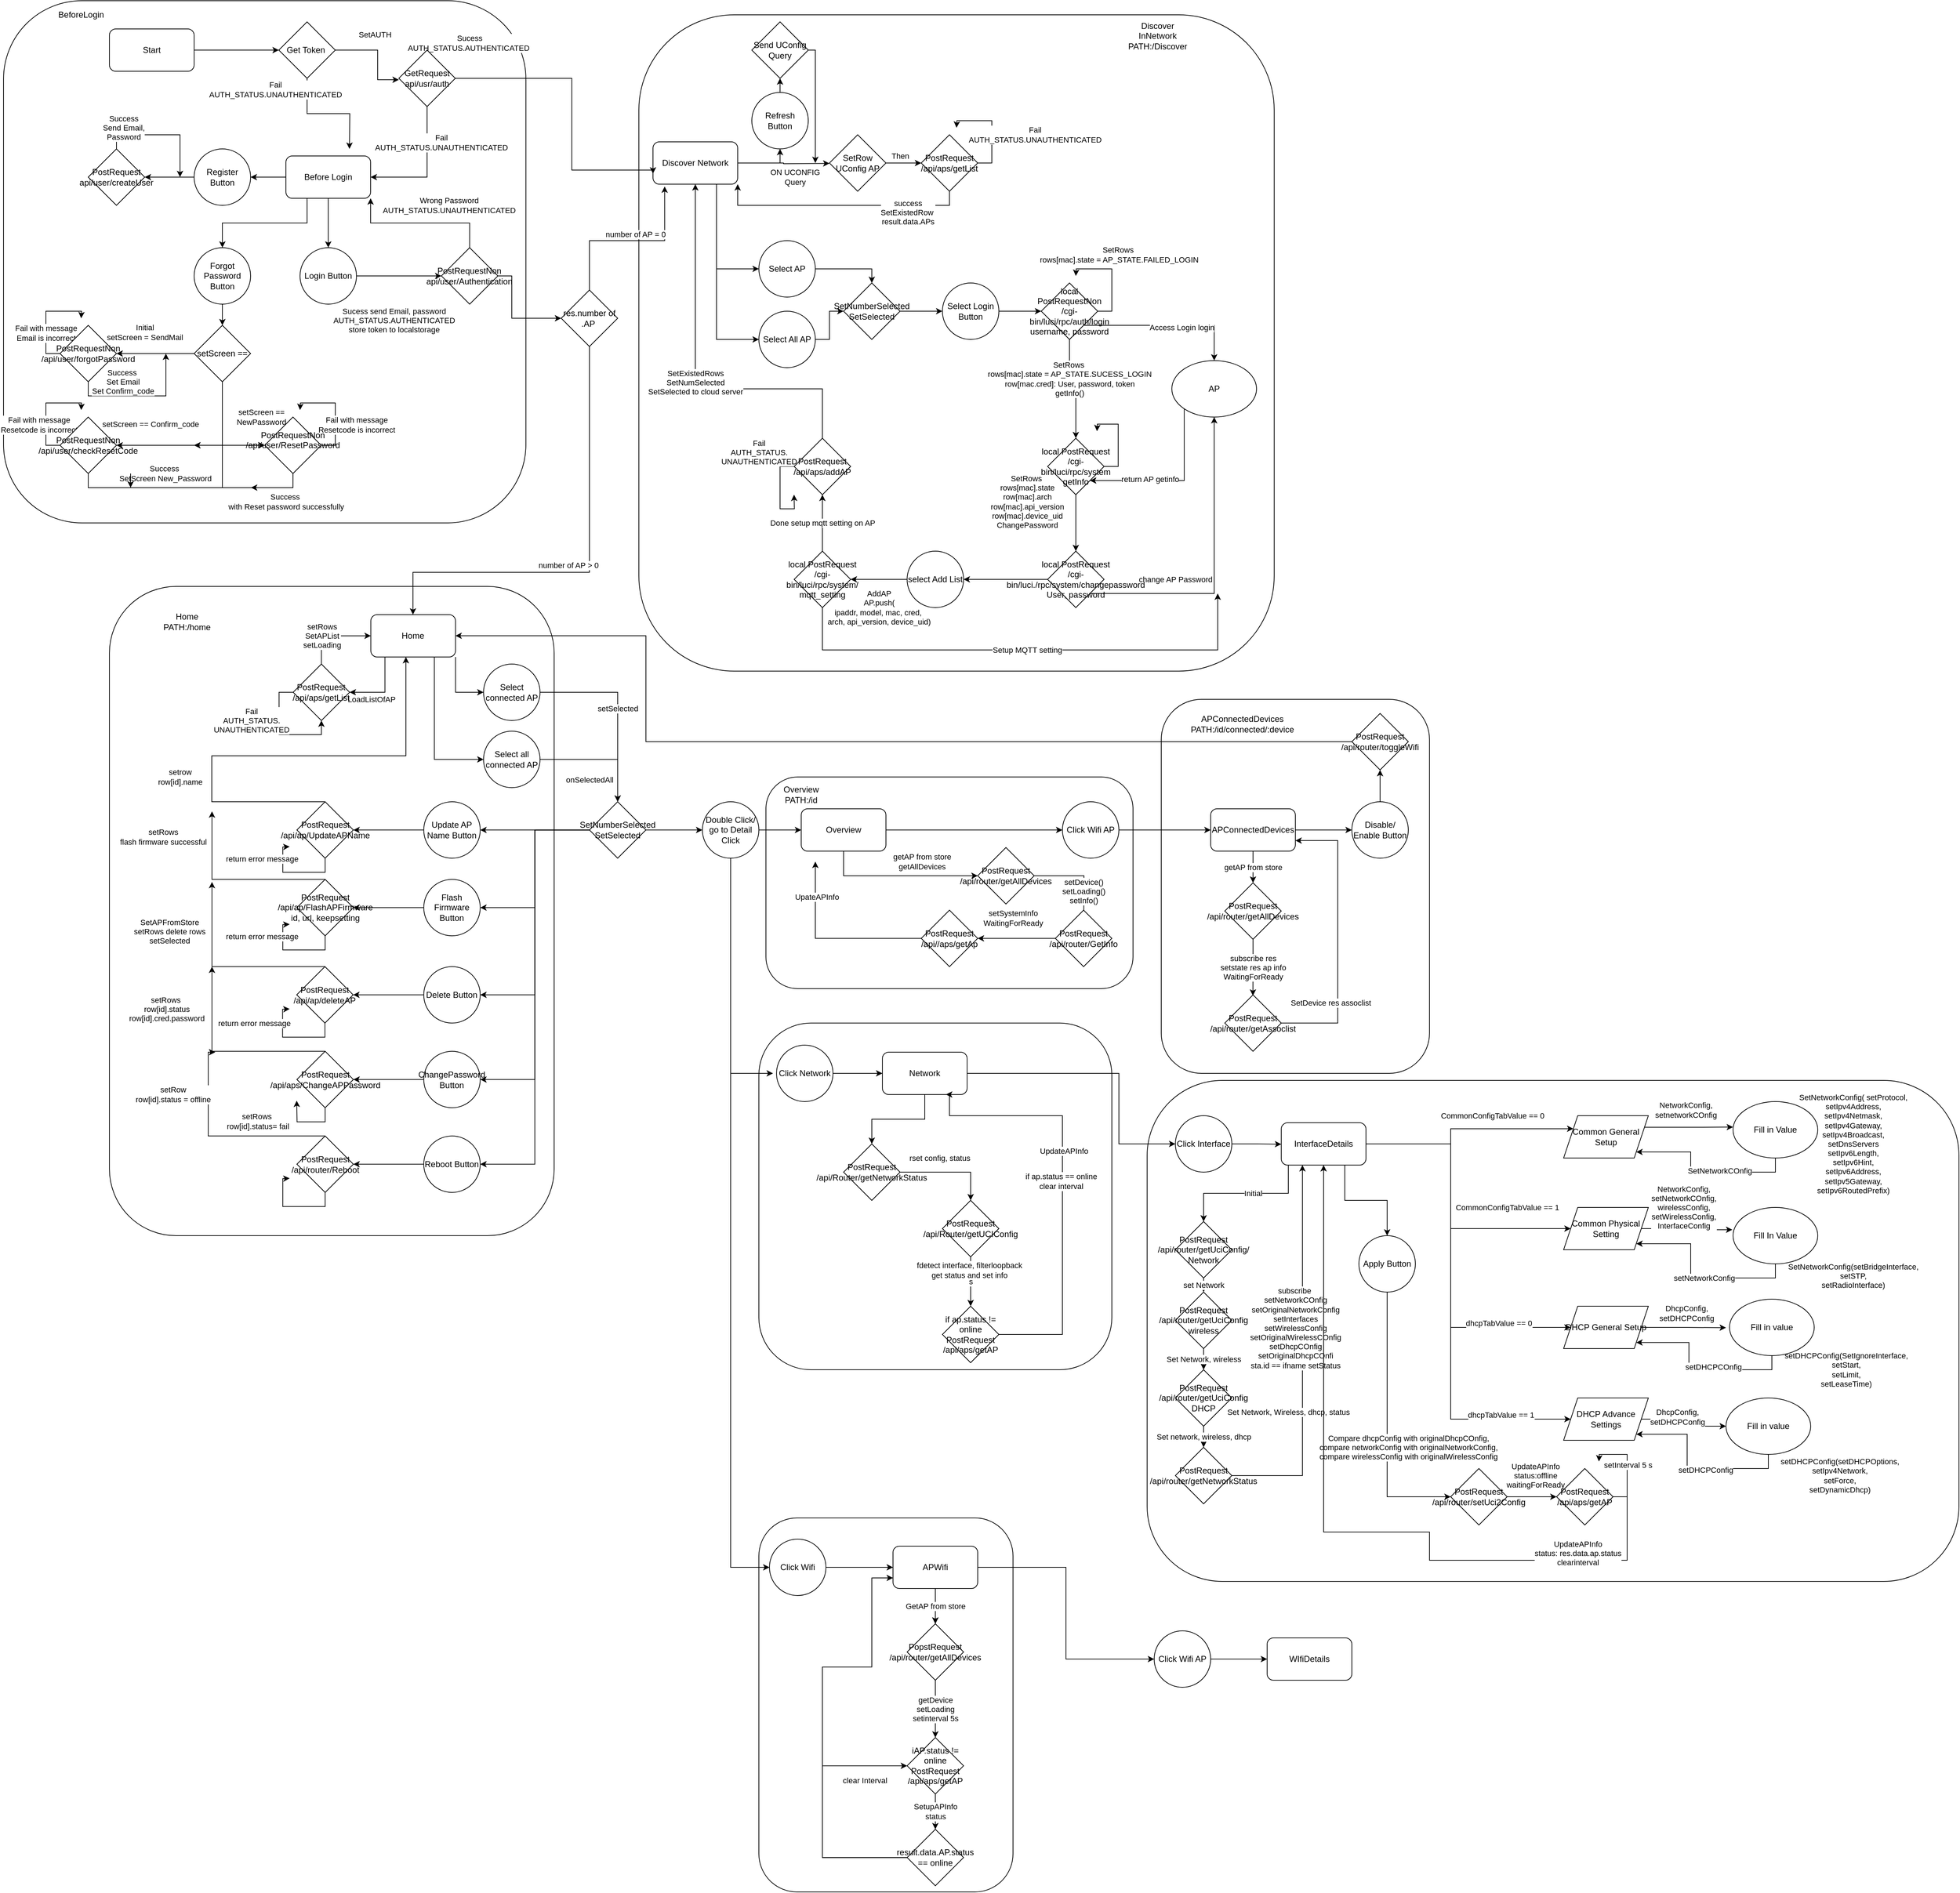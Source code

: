 <mxfile version="13.7.8" type="github">
  <diagram id="boAfxAZyqaD5dfKfSMgp" name="Page-1">
    <mxGraphModel dx="2043" dy="1601" grid="1" gridSize="10" guides="1" tooltips="1" connect="1" arrows="1" fold="1" page="1" pageScale="1" pageWidth="850" pageHeight="1100" math="0" shadow="0">
      <root>
        <mxCell id="0" />
        <mxCell id="1" parent="0" />
        <mxCell id="GseYaf77mpRZIHXqNsV0-45" value="" style="rounded=1;whiteSpace=wrap;html=1;" vertex="1" parent="1">
          <mxGeometry x="1240" y="1510" width="1150" height="710" as="geometry" />
        </mxCell>
        <mxCell id="-0W61lU2kMpEgSnDKntF-205" value="" style="rounded=1;whiteSpace=wrap;html=1;" parent="1" vertex="1">
          <mxGeometry x="690" y="2130" width="360" height="530" as="geometry" />
        </mxCell>
        <mxCell id="-0W61lU2kMpEgSnDKntF-203" value="" style="rounded=1;whiteSpace=wrap;html=1;" parent="1" vertex="1">
          <mxGeometry x="690" y="1428.74" width="500" height="491.26" as="geometry" />
        </mxCell>
        <mxCell id="-0W61lU2kMpEgSnDKntF-146" value="" style="rounded=1;whiteSpace=wrap;html=1;" parent="1" vertex="1">
          <mxGeometry x="1260" y="970" width="380" height="530" as="geometry" />
        </mxCell>
        <mxCell id="-0W61lU2kMpEgSnDKntF-125" value="" style="rounded=1;whiteSpace=wrap;html=1;" parent="1" vertex="1">
          <mxGeometry x="700" y="1080" width="520" height="300" as="geometry" />
        </mxCell>
        <mxCell id="-0W61lU2kMpEgSnDKntF-104" value="" style="rounded=1;whiteSpace=wrap;html=1;" parent="1" vertex="1">
          <mxGeometry x="-230" y="810" width="630" height="920" as="geometry" />
        </mxCell>
        <mxCell id="-0W61lU2kMpEgSnDKntF-43" value="" style="rounded=1;whiteSpace=wrap;html=1;" parent="1" vertex="1">
          <mxGeometry x="520" width="900" height="930" as="geometry" />
        </mxCell>
        <mxCell id="-0W61lU2kMpEgSnDKntF-34" value="&lt;span style=&quot;color: rgb(0 , 0 , 0) ; font-family: &amp;#34;helvetica&amp;#34; ; font-size: 11px ; font-style: normal ; font-weight: 400 ; letter-spacing: normal ; text-align: center ; text-indent: 0px ; text-transform: none ; word-spacing: 0px ; background-color: rgb(255 , 255 , 255) ; display: inline ; float: none&quot;&gt;AddAP&lt;/span&gt;&lt;br style=&quot;color: rgb(0 , 0 , 0) ; font-family: &amp;#34;helvetica&amp;#34; ; font-size: 11px ; font-style: normal ; font-weight: 400 ; letter-spacing: normal ; text-align: center ; text-indent: 0px ; text-transform: none ; word-spacing: 0px&quot;&gt;&lt;span style=&quot;color: rgb(0 , 0 , 0) ; font-family: &amp;#34;helvetica&amp;#34; ; font-size: 11px ; font-style: normal ; font-weight: 400 ; letter-spacing: normal ; text-align: center ; text-indent: 0px ; text-transform: none ; word-spacing: 0px ; background-color: rgb(255 , 255 , 255) ; display: inline ; float: none&quot;&gt;AP.push(&lt;/span&gt;&lt;br style=&quot;color: rgb(0 , 0 , 0) ; font-family: &amp;#34;helvetica&amp;#34; ; font-size: 11px ; font-style: normal ; font-weight: 400 ; letter-spacing: normal ; text-align: center ; text-indent: 0px ; text-transform: none ; word-spacing: 0px&quot;&gt;&lt;span style=&quot;color: rgb(0 , 0 , 0) ; font-family: &amp;#34;helvetica&amp;#34; ; font-size: 11px ; font-style: normal ; font-weight: 400 ; letter-spacing: normal ; text-align: center ; text-indent: 0px ; text-transform: none ; word-spacing: 0px ; background-color: rgb(255 , 255 , 255) ; display: inline ; float: none&quot;&gt;ipaddr, model, mac, cred,&lt;span&gt;&amp;nbsp;&lt;/span&gt;&lt;/span&gt;&lt;br style=&quot;color: rgb(0 , 0 , 0) ; font-family: &amp;#34;helvetica&amp;#34; ; font-size: 11px ; font-style: normal ; font-weight: 400 ; letter-spacing: normal ; text-align: center ; text-indent: 0px ; text-transform: none ; word-spacing: 0px&quot;&gt;&lt;span style=&quot;color: rgb(0 , 0 , 0) ; font-family: &amp;#34;helvetica&amp;#34; ; font-size: 11px ; font-style: normal ; font-weight: 400 ; letter-spacing: normal ; text-align: center ; text-indent: 0px ; text-transform: none ; word-spacing: 0px ; background-color: rgb(255 , 255 , 255) ; display: inline ; float: none&quot;&gt;arch, api_version, device_uid)&lt;/span&gt;" style="edgeStyle=orthogonalEdgeStyle;rounded=0;orthogonalLoop=1;jettySize=auto;html=1;" parent="1" source="-0W61lU2kMpEgSnDKntF-32" target="tyNkCRuEFRF6iClgt4t_-112" edge="1">
          <mxGeometry y="40" relative="1" as="geometry">
            <mxPoint as="offset" />
          </mxGeometry>
        </mxCell>
        <mxCell id="-0W61lU2kMpEgSnDKntF-13" value="" style="rounded=1;whiteSpace=wrap;html=1;" parent="1" vertex="1">
          <mxGeometry x="-380" y="-20" width="740" height="740" as="geometry" />
        </mxCell>
        <mxCell id="-0W61lU2kMpEgSnDKntF-3" style="edgeStyle=orthogonalEdgeStyle;rounded=0;orthogonalLoop=1;jettySize=auto;html=1;exitX=0.25;exitY=1;exitDx=0;exitDy=0;entryX=0.5;entryY=0;entryDx=0;entryDy=0;" parent="1" source="tyNkCRuEFRF6iClgt4t_-3" target="-0W61lU2kMpEgSnDKntF-1" edge="1">
          <mxGeometry relative="1" as="geometry" />
        </mxCell>
        <mxCell id="-0W61lU2kMpEgSnDKntF-6" value="" style="edgeStyle=orthogonalEdgeStyle;rounded=0;orthogonalLoop=1;jettySize=auto;html=1;" parent="1" source="tyNkCRuEFRF6iClgt4t_-3" target="-0W61lU2kMpEgSnDKntF-5" edge="1">
          <mxGeometry relative="1" as="geometry" />
        </mxCell>
        <mxCell id="-0W61lU2kMpEgSnDKntF-9" value="" style="edgeStyle=orthogonalEdgeStyle;rounded=0;orthogonalLoop=1;jettySize=auto;html=1;" parent="1" source="tyNkCRuEFRF6iClgt4t_-3" target="-0W61lU2kMpEgSnDKntF-8" edge="1">
          <mxGeometry relative="1" as="geometry" />
        </mxCell>
        <mxCell id="tyNkCRuEFRF6iClgt4t_-3" value="Before Login" style="rounded=1;whiteSpace=wrap;html=1;" parent="1" vertex="1">
          <mxGeometry x="20" y="200" width="120" height="60" as="geometry" />
        </mxCell>
        <mxCell id="tyNkCRuEFRF6iClgt4t_-84" style="edgeStyle=orthogonalEdgeStyle;rounded=0;orthogonalLoop=1;jettySize=auto;html=1;exitX=1;exitY=0.5;exitDx=0;exitDy=0;" parent="1" source="tyNkCRuEFRF6iClgt4t_-4" edge="1">
          <mxGeometry relative="1" as="geometry">
            <mxPoint x="790" y="210.529" as="targetPoint" />
          </mxGeometry>
        </mxCell>
        <mxCell id="tyNkCRuEFRF6iClgt4t_-87" value="ON UCONFIG &lt;br&gt;Query" style="edgeLabel;html=1;align=center;verticalAlign=middle;resizable=0;points=[];" parent="tyNkCRuEFRF6iClgt4t_-84" vertex="1" connectable="0">
          <mxGeometry x="0.647" y="-3" relative="1" as="geometry">
            <mxPoint x="-26.57" y="16.46" as="offset" />
          </mxGeometry>
        </mxCell>
        <mxCell id="-0W61lU2kMpEgSnDKntF-17" style="edgeStyle=orthogonalEdgeStyle;rounded=0;orthogonalLoop=1;jettySize=auto;html=1;exitX=1;exitY=0.5;exitDx=0;exitDy=0;entryX=0.5;entryY=1;entryDx=0;entryDy=0;" parent="1" source="tyNkCRuEFRF6iClgt4t_-4" target="-0W61lU2kMpEgSnDKntF-16" edge="1">
          <mxGeometry relative="1" as="geometry" />
        </mxCell>
        <mxCell id="-0W61lU2kMpEgSnDKntF-23" style="edgeStyle=orthogonalEdgeStyle;rounded=0;orthogonalLoop=1;jettySize=auto;html=1;exitX=0.75;exitY=1;exitDx=0;exitDy=0;entryX=0;entryY=0.5;entryDx=0;entryDy=0;" parent="1" source="tyNkCRuEFRF6iClgt4t_-4" target="-0W61lU2kMpEgSnDKntF-19" edge="1">
          <mxGeometry relative="1" as="geometry" />
        </mxCell>
        <mxCell id="-0W61lU2kMpEgSnDKntF-27" style="edgeStyle=orthogonalEdgeStyle;rounded=0;orthogonalLoop=1;jettySize=auto;html=1;exitX=0.75;exitY=1;exitDx=0;exitDy=0;entryX=0;entryY=0.5;entryDx=0;entryDy=0;" parent="1" source="tyNkCRuEFRF6iClgt4t_-4" target="-0W61lU2kMpEgSnDKntF-26" edge="1">
          <mxGeometry relative="1" as="geometry" />
        </mxCell>
        <mxCell id="tyNkCRuEFRF6iClgt4t_-4" value="Discover Network" style="rounded=1;whiteSpace=wrap;html=1;" parent="1" vertex="1">
          <mxGeometry x="540" y="180" width="120" height="60" as="geometry" />
        </mxCell>
        <mxCell id="k8mxvWZDHSYcSImr_2yi-7" style="edgeStyle=orthogonalEdgeStyle;rounded=0;orthogonalLoop=1;jettySize=auto;html=1;exitX=0.25;exitY=1;exitDx=0;exitDy=0;entryX=1;entryY=0.5;entryDx=0;entryDy=0;" parent="1" source="tyNkCRuEFRF6iClgt4t_-7" target="k8mxvWZDHSYcSImr_2yi-6" edge="1">
          <mxGeometry relative="1" as="geometry">
            <Array as="points">
              <mxPoint x="160.29" y="910" />
              <mxPoint x="160.29" y="960" />
            </Array>
          </mxGeometry>
        </mxCell>
        <mxCell id="k8mxvWZDHSYcSImr_2yi-8" value="LoadListOfAP" style="edgeLabel;html=1;align=center;verticalAlign=middle;resizable=0;points=[];" parent="k8mxvWZDHSYcSImr_2yi-7" vertex="1" connectable="0">
          <mxGeometry x="0.294" y="1" relative="1" as="geometry">
            <mxPoint x="-9" y="9" as="offset" />
          </mxGeometry>
        </mxCell>
        <mxCell id="-0W61lU2kMpEgSnDKntF-79" style="edgeStyle=orthogonalEdgeStyle;rounded=0;orthogonalLoop=1;jettySize=auto;html=1;exitX=0.75;exitY=1;exitDx=0;exitDy=0;entryX=0;entryY=0.5;entryDx=0;entryDy=0;" parent="1" source="tyNkCRuEFRF6iClgt4t_-7" target="-0W61lU2kMpEgSnDKntF-78" edge="1">
          <mxGeometry relative="1" as="geometry" />
        </mxCell>
        <mxCell id="-0W61lU2kMpEgSnDKntF-134" style="edgeStyle=orthogonalEdgeStyle;rounded=0;orthogonalLoop=1;jettySize=auto;html=1;exitX=1;exitY=1;exitDx=0;exitDy=0;entryX=0;entryY=0.5;entryDx=0;entryDy=0;" parent="1" source="tyNkCRuEFRF6iClgt4t_-7" target="-0W61lU2kMpEgSnDKntF-73" edge="1">
          <mxGeometry relative="1" as="geometry" />
        </mxCell>
        <mxCell id="tyNkCRuEFRF6iClgt4t_-7" value="Home" style="rounded=1;whiteSpace=wrap;html=1;" parent="1" vertex="1">
          <mxGeometry x="140.29" y="850" width="120" height="60" as="geometry" />
        </mxCell>
        <mxCell id="tyNkCRuEFRF6iClgt4t_-27" value="" style="edgeStyle=orthogonalEdgeStyle;rounded=0;orthogonalLoop=1;jettySize=auto;html=1;" parent="1" source="tyNkCRuEFRF6iClgt4t_-8" target="tyNkCRuEFRF6iClgt4t_-24" edge="1">
          <mxGeometry relative="1" as="geometry" />
        </mxCell>
        <mxCell id="tyNkCRuEFRF6iClgt4t_-8" value="Start" style="rounded=1;whiteSpace=wrap;html=1;" parent="1" vertex="1">
          <mxGeometry x="-230" y="20" width="120" height="60" as="geometry" />
        </mxCell>
        <mxCell id="tyNkCRuEFRF6iClgt4t_-17" value="Sucess&lt;br&gt;AUTH_STATUS.AUTHENTICATED&amp;nbsp;" style="edgeStyle=orthogonalEdgeStyle;rounded=0;orthogonalLoop=1;jettySize=auto;html=1;exitX=0.5;exitY=1;exitDx=0;exitDy=0;entryX=0;entryY=0.75;entryDx=0;entryDy=0;" parent="1" source="tyNkCRuEFRF6iClgt4t_-16" target="tyNkCRuEFRF6iClgt4t_-4" edge="1">
          <mxGeometry x="-0.596" y="50" relative="1" as="geometry">
            <mxPoint x="490" y="220" as="targetPoint" />
            <Array as="points">
              <mxPoint x="220" y="90" />
              <mxPoint x="425" y="90" />
              <mxPoint x="425" y="220" />
              <mxPoint x="540" y="220" />
            </Array>
            <mxPoint as="offset" />
          </mxGeometry>
        </mxCell>
        <mxCell id="tyNkCRuEFRF6iClgt4t_-19" style="edgeStyle=orthogonalEdgeStyle;rounded=0;orthogonalLoop=1;jettySize=auto;html=1;exitX=0.5;exitY=1;exitDx=0;exitDy=0;entryX=1;entryY=0.5;entryDx=0;entryDy=0;" parent="1" source="tyNkCRuEFRF6iClgt4t_-16" target="tyNkCRuEFRF6iClgt4t_-3" edge="1">
          <mxGeometry relative="1" as="geometry" />
        </mxCell>
        <mxCell id="tyNkCRuEFRF6iClgt4t_-20" value="Fail&lt;br&gt;AUTH_STATUS.UNAUTHENTICATED" style="edgeLabel;html=1;align=center;verticalAlign=middle;resizable=0;points=[];" parent="tyNkCRuEFRF6iClgt4t_-19" vertex="1" connectable="0">
          <mxGeometry x="-0.028" y="-37" relative="1" as="geometry">
            <mxPoint x="57.0" y="-37.14" as="offset" />
          </mxGeometry>
        </mxCell>
        <mxCell id="tyNkCRuEFRF6iClgt4t_-16" value="GetRequest&lt;br&gt;api/usr/auth" style="rhombus;whiteSpace=wrap;html=1;" parent="1" vertex="1">
          <mxGeometry x="180" y="50" width="80" height="80" as="geometry" />
        </mxCell>
        <mxCell id="tyNkCRuEFRF6iClgt4t_-25" value="SetAUTH" style="edgeStyle=orthogonalEdgeStyle;rounded=0;orthogonalLoop=1;jettySize=auto;html=1;exitX=1;exitY=0.5;exitDx=0;exitDy=0;" parent="1" source="tyNkCRuEFRF6iClgt4t_-24" edge="1">
          <mxGeometry x="-0.151" y="22" relative="1" as="geometry">
            <mxPoint x="138" y="92" as="sourcePoint" />
            <mxPoint x="180" y="92" as="targetPoint" />
            <Array as="points">
              <mxPoint x="150" y="92" />
            </Array>
            <mxPoint as="offset" />
          </mxGeometry>
        </mxCell>
        <mxCell id="tyNkCRuEFRF6iClgt4t_-28" style="edgeStyle=orthogonalEdgeStyle;rounded=0;orthogonalLoop=1;jettySize=auto;html=1;exitX=0.5;exitY=1;exitDx=0;exitDy=0;" parent="1" source="tyNkCRuEFRF6iClgt4t_-24" edge="1">
          <mxGeometry relative="1" as="geometry">
            <mxPoint x="110" y="190" as="targetPoint" />
          </mxGeometry>
        </mxCell>
        <mxCell id="tyNkCRuEFRF6iClgt4t_-24" value="Get Token&amp;nbsp;" style="rhombus;whiteSpace=wrap;html=1;" parent="1" vertex="1">
          <mxGeometry x="10" y="10" width="80" height="80" as="geometry" />
        </mxCell>
        <mxCell id="tyNkCRuEFRF6iClgt4t_-29" value="Fail&lt;br&gt;AUTH_STATUS.UNAUTHENTICATED" style="edgeLabel;html=1;align=center;verticalAlign=middle;resizable=0;points=[];" parent="1" vertex="1" connectable="0">
          <mxGeometry x="9.998" y="109.999" as="geometry">
            <mxPoint x="-5" y="-4" as="offset" />
          </mxGeometry>
        </mxCell>
        <mxCell id="tyNkCRuEFRF6iClgt4t_-32" style="edgeStyle=orthogonalEdgeStyle;rounded=0;orthogonalLoop=1;jettySize=auto;html=1;entryX=0;entryY=0.5;entryDx=0;entryDy=0;" parent="1" source="tyNkCRuEFRF6iClgt4t_-30" target="tyNkCRuEFRF6iClgt4t_-40" edge="1">
          <mxGeometry relative="1" as="geometry">
            <mxPoint x="650" y="330" as="targetPoint" />
            <Array as="points">
              <mxPoint x="340" y="370" />
              <mxPoint x="340" y="430" />
            </Array>
          </mxGeometry>
        </mxCell>
        <mxCell id="tyNkCRuEFRF6iClgt4t_-34" value="Sucess send Email, password&lt;br&gt;AUTH_STATUS.AUTHENTICATED&lt;br&gt;store token to localstorage" style="edgeLabel;html=1;align=center;verticalAlign=middle;resizable=0;points=[];" parent="tyNkCRuEFRF6iClgt4t_-32" vertex="1" connectable="0">
          <mxGeometry x="0.2" y="2" relative="1" as="geometry">
            <mxPoint x="-177.14" y="4.84" as="offset" />
          </mxGeometry>
        </mxCell>
        <mxCell id="tyNkCRuEFRF6iClgt4t_-35" style="edgeStyle=orthogonalEdgeStyle;rounded=0;orthogonalLoop=1;jettySize=auto;html=1;exitX=0.5;exitY=0;exitDx=0;exitDy=0;entryX=1;entryY=1;entryDx=0;entryDy=0;" parent="1" source="tyNkCRuEFRF6iClgt4t_-30" target="tyNkCRuEFRF6iClgt4t_-3" edge="1">
          <mxGeometry relative="1" as="geometry" />
        </mxCell>
        <mxCell id="tyNkCRuEFRF6iClgt4t_-36" value="Wrong Password&lt;br&gt;AUTH_STATUS.UNAUTHENTICATED" style="edgeLabel;html=1;align=center;verticalAlign=middle;resizable=0;points=[];" parent="tyNkCRuEFRF6iClgt4t_-35" vertex="1" connectable="0">
          <mxGeometry x="0.354" y="-1" relative="1" as="geometry">
            <mxPoint x="77.57" y="-24.0" as="offset" />
          </mxGeometry>
        </mxCell>
        <mxCell id="tyNkCRuEFRF6iClgt4t_-30" value="PostRequestNon&lt;br&gt;api/user/Authentication" style="rhombus;whiteSpace=wrap;html=1;" parent="1" vertex="1">
          <mxGeometry x="240.29" y="330" width="80" height="80" as="geometry" />
        </mxCell>
        <mxCell id="tyNkCRuEFRF6iClgt4t_-39" value="Success&lt;br&gt;Send Email, &lt;br&gt;Password" style="edgeStyle=orthogonalEdgeStyle;rounded=0;orthogonalLoop=1;jettySize=auto;html=1;exitX=0.5;exitY=0;exitDx=0;exitDy=0;" parent="1" source="tyNkCRuEFRF6iClgt4t_-37" edge="1">
          <mxGeometry x="-0.765" y="-14" relative="1" as="geometry">
            <mxPoint x="10" y="-24" as="offset" />
            <mxPoint x="-130" y="230" as="targetPoint" />
            <Array as="points">
              <mxPoint x="-220" y="170" />
              <mxPoint x="-130" y="170" />
            </Array>
          </mxGeometry>
        </mxCell>
        <mxCell id="tyNkCRuEFRF6iClgt4t_-37" value="PostRequest&lt;br&gt;api/user/createUser" style="rhombus;whiteSpace=wrap;html=1;" parent="1" vertex="1">
          <mxGeometry x="-260" y="190" width="80" height="80" as="geometry" />
        </mxCell>
        <mxCell id="tyNkCRuEFRF6iClgt4t_-44" value="number of AP = 0" style="edgeStyle=orthogonalEdgeStyle;rounded=0;orthogonalLoop=1;jettySize=auto;html=1;exitX=0.5;exitY=0;exitDx=0;exitDy=0;entryX=0.138;entryY=1.054;entryDx=0;entryDy=0;entryPerimeter=0;" parent="1" source="tyNkCRuEFRF6iClgt4t_-40" target="tyNkCRuEFRF6iClgt4t_-4" edge="1">
          <mxGeometry x="0.047" y="19" relative="1" as="geometry">
            <mxPoint x="560" y="280" as="targetPoint" />
            <Array as="points">
              <mxPoint x="450" y="320" />
              <mxPoint x="557" y="320" />
            </Array>
            <mxPoint x="2" y="10" as="offset" />
          </mxGeometry>
        </mxCell>
        <mxCell id="tyNkCRuEFRF6iClgt4t_-45" value="number of AP &amp;gt; 0" style="edgeStyle=orthogonalEdgeStyle;rounded=0;orthogonalLoop=1;jettySize=auto;html=1;" parent="1" source="tyNkCRuEFRF6iClgt4t_-40" target="tyNkCRuEFRF6iClgt4t_-7" edge="1">
          <mxGeometry x="-0.016" y="-30" relative="1" as="geometry">
            <Array as="points">
              <mxPoint x="450" y="790" />
              <mxPoint x="200" y="790" />
            </Array>
            <mxPoint as="offset" />
          </mxGeometry>
        </mxCell>
        <mxCell id="tyNkCRuEFRF6iClgt4t_-40" value="res.number of .AP&amp;nbsp;" style="rhombus;whiteSpace=wrap;html=1;" parent="1" vertex="1">
          <mxGeometry x="410" y="390" width="80" height="80" as="geometry" />
        </mxCell>
        <mxCell id="tyNkCRuEFRF6iClgt4t_-52" value="Fail with message&lt;br&gt;Email is incorrect" style="edgeStyle=orthogonalEdgeStyle;rounded=0;orthogonalLoop=1;jettySize=auto;html=1;exitX=0;exitY=0.5;exitDx=0;exitDy=0;" parent="1" source="tyNkCRuEFRF6iClgt4t_-47" edge="1">
          <mxGeometry x="-0.285" relative="1" as="geometry">
            <mxPoint x="-270" y="430" as="targetPoint" />
            <mxPoint y="1" as="offset" />
          </mxGeometry>
        </mxCell>
        <mxCell id="tyNkCRuEFRF6iClgt4t_-59" value="Success&amp;nbsp;&lt;br&gt;Set Email&lt;br&gt;Set Confirm_code" style="edgeStyle=orthogonalEdgeStyle;rounded=0;orthogonalLoop=1;jettySize=auto;html=1;exitX=0.5;exitY=1;exitDx=0;exitDy=0;" parent="1" source="tyNkCRuEFRF6iClgt4t_-47" edge="1">
          <mxGeometry x="-0.263" y="20" relative="1" as="geometry">
            <Array as="points">
              <mxPoint x="-260" y="540" />
              <mxPoint x="-150" y="540" />
            </Array>
            <mxPoint x="-1" as="offset" />
            <mxPoint x="-150" y="480" as="targetPoint" />
          </mxGeometry>
        </mxCell>
        <mxCell id="tyNkCRuEFRF6iClgt4t_-47" value="PostRequestNon&lt;br&gt;/api/user/forgotPassword" style="rhombus;whiteSpace=wrap;html=1;" parent="1" vertex="1">
          <mxGeometry x="-300" y="440" width="80" height="80" as="geometry" />
        </mxCell>
        <mxCell id="tyNkCRuEFRF6iClgt4t_-61" style="edgeStyle=orthogonalEdgeStyle;rounded=0;orthogonalLoop=1;jettySize=auto;html=1;exitX=0.5;exitY=1;exitDx=0;exitDy=0;" parent="1" source="tyNkCRuEFRF6iClgt4t_-49" edge="1">
          <mxGeometry relative="1" as="geometry">
            <mxPoint x="-110" y="610" as="targetPoint" />
            <Array as="points">
              <mxPoint x="-260" y="670" />
              <mxPoint x="-70" y="670" />
              <mxPoint x="-70" y="610" />
            </Array>
          </mxGeometry>
        </mxCell>
        <mxCell id="tyNkCRuEFRF6iClgt4t_-63" value="Success&amp;nbsp;&lt;br&gt;SetScreen New_Password" style="edgeLabel;html=1;align=center;verticalAlign=middle;resizable=0;points=[];" parent="tyNkCRuEFRF6iClgt4t_-61" vertex="1" connectable="0">
          <mxGeometry x="-0.022" y="-1" relative="1" as="geometry">
            <mxPoint x="-22.88" y="-21.06" as="offset" />
          </mxGeometry>
        </mxCell>
        <mxCell id="tyNkCRuEFRF6iClgt4t_-62" value="&lt;span style=&quot;color: rgb(0 , 0 , 0) ; font-family: &amp;#34;helvetica&amp;#34; ; font-size: 11px ; font-style: normal ; font-weight: 400 ; letter-spacing: normal ; text-align: center ; text-indent: 0px ; text-transform: none ; word-spacing: 0px ; background-color: rgb(255 , 255 , 255) ; display: inline ; float: none&quot;&gt;Fail with message&lt;/span&gt;&lt;br style=&quot;color: rgb(0 , 0 , 0) ; font-family: &amp;#34;helvetica&amp;#34; ; font-size: 11px ; font-style: normal ; font-weight: 400 ; letter-spacing: normal ; text-align: center ; text-indent: 0px ; text-transform: none ; word-spacing: 0px&quot;&gt;&lt;span style=&quot;color: rgb(0 , 0 , 0) ; font-family: &amp;#34;helvetica&amp;#34; ; font-size: 11px ; font-style: normal ; font-weight: 400 ; letter-spacing: normal ; text-align: center ; text-indent: 0px ; text-transform: none ; word-spacing: 0px ; background-color: rgb(255 , 255 , 255) ; display: inline ; float: none&quot;&gt;Resetcode is incorrect&lt;/span&gt;" style="edgeStyle=orthogonalEdgeStyle;rounded=0;orthogonalLoop=1;jettySize=auto;html=1;exitX=0;exitY=0.5;exitDx=0;exitDy=0;" parent="1" source="tyNkCRuEFRF6iClgt4t_-49" edge="1">
          <mxGeometry x="-0.285" y="10" relative="1" as="geometry">
            <mxPoint x="-270" y="560" as="targetPoint" />
            <mxPoint y="1" as="offset" />
          </mxGeometry>
        </mxCell>
        <mxCell id="tyNkCRuEFRF6iClgt4t_-71" style="edgeStyle=orthogonalEdgeStyle;rounded=0;orthogonalLoop=1;jettySize=auto;html=1;exitX=0.5;exitY=1;exitDx=0;exitDy=0;" parent="1" source="tyNkCRuEFRF6iClgt4t_-49" edge="1">
          <mxGeometry relative="1" as="geometry">
            <mxPoint x="-200" y="670" as="targetPoint" />
          </mxGeometry>
        </mxCell>
        <mxCell id="tyNkCRuEFRF6iClgt4t_-49" value="&lt;span&gt;PostRequestNon&lt;/span&gt;&lt;br&gt;&lt;span&gt;/api/user/checkResetCode&lt;/span&gt;" style="rhombus;whiteSpace=wrap;html=1;" parent="1" vertex="1">
          <mxGeometry x="-300" y="570" width="80" height="80" as="geometry" />
        </mxCell>
        <mxCell id="tyNkCRuEFRF6iClgt4t_-57" value="Initial &lt;br&gt;setScreen = SendMail" style="edgeStyle=orthogonalEdgeStyle;rounded=0;orthogonalLoop=1;jettySize=auto;html=1;exitX=0;exitY=0.5;exitDx=0;exitDy=0;entryX=1;entryY=0.5;entryDx=0;entryDy=0;" parent="1" source="tyNkCRuEFRF6iClgt4t_-53" target="tyNkCRuEFRF6iClgt4t_-47" edge="1">
          <mxGeometry x="0.286" y="-30" relative="1" as="geometry">
            <mxPoint as="offset" />
          </mxGeometry>
        </mxCell>
        <mxCell id="tyNkCRuEFRF6iClgt4t_-60" value="&lt;span style=&quot;color: rgb(0 , 0 , 0) ; font-family: &amp;#34;helvetica&amp;#34; ; font-size: 11px ; font-style: normal ; font-weight: 400 ; letter-spacing: normal ; text-align: center ; text-indent: 0px ; text-transform: none ; word-spacing: 0px ; background-color: rgb(255 , 255 , 255) ; display: inline ; float: none&quot;&gt;setScreen == Confirm_code&lt;/span&gt;" style="edgeStyle=orthogonalEdgeStyle;rounded=0;orthogonalLoop=1;jettySize=auto;html=1;exitX=0.5;exitY=1;exitDx=0;exitDy=0;entryX=1;entryY=0.5;entryDx=0;entryDy=0;" parent="1" source="tyNkCRuEFRF6iClgt4t_-53" target="tyNkCRuEFRF6iClgt4t_-49" edge="1">
          <mxGeometry x="0.6" y="-30" relative="1" as="geometry">
            <mxPoint as="offset" />
          </mxGeometry>
        </mxCell>
        <mxCell id="tyNkCRuEFRF6iClgt4t_-65" style="edgeStyle=orthogonalEdgeStyle;rounded=0;orthogonalLoop=1;jettySize=auto;html=1;exitX=0.5;exitY=1;exitDx=0;exitDy=0;entryX=0;entryY=0.5;entryDx=0;entryDy=0;" parent="1" source="tyNkCRuEFRF6iClgt4t_-53" target="tyNkCRuEFRF6iClgt4t_-64" edge="1">
          <mxGeometry relative="1" as="geometry" />
        </mxCell>
        <mxCell id="tyNkCRuEFRF6iClgt4t_-67" value="&lt;span style=&quot;font-family: &amp;#34;helvetica&amp;#34;&quot;&gt;setScreen == &lt;br&gt;NewPassword&lt;/span&gt;" style="edgeLabel;html=1;align=center;verticalAlign=middle;resizable=0;points=[];" parent="tyNkCRuEFRF6iClgt4t_-65" vertex="1" connectable="0">
          <mxGeometry x="0.832" y="-1" relative="1" as="geometry">
            <mxPoint x="7.14" y="-41" as="offset" />
          </mxGeometry>
        </mxCell>
        <mxCell id="tyNkCRuEFRF6iClgt4t_-53" value="setScreen ==" style="rhombus;whiteSpace=wrap;html=1;" parent="1" vertex="1">
          <mxGeometry x="-110" y="440" width="80" height="80" as="geometry" />
        </mxCell>
        <mxCell id="tyNkCRuEFRF6iClgt4t_-68" style="edgeStyle=orthogonalEdgeStyle;rounded=0;orthogonalLoop=1;jettySize=auto;html=1;exitX=0.5;exitY=1;exitDx=0;exitDy=0;" parent="1" source="tyNkCRuEFRF6iClgt4t_-64" edge="1">
          <mxGeometry relative="1" as="geometry">
            <mxPoint x="-110" y="610" as="targetPoint" />
            <Array as="points">
              <mxPoint x="30" y="670" />
              <mxPoint x="-70" y="670" />
              <mxPoint x="-70" y="610" />
            </Array>
          </mxGeometry>
        </mxCell>
        <mxCell id="tyNkCRuEFRF6iClgt4t_-69" value="&lt;span style=&quot;color: rgb(0 , 0 , 0) ; font-size: 11px ; font-style: normal ; font-weight: 400 ; letter-spacing: normal ; text-align: center ; text-indent: 0px ; text-transform: none ; word-spacing: 0px ; background-color: rgb(255 , 255 , 255) ; font-family: &amp;#34;helvetica&amp;#34; ; display: inline ; float: none&quot;&gt;Fail with message&lt;/span&gt;&lt;br style=&quot;color: rgb(0 , 0 , 0) ; font-size: 11px ; font-style: normal ; font-weight: 400 ; letter-spacing: normal ; text-align: center ; text-indent: 0px ; text-transform: none ; word-spacing: 0px ; font-family: &amp;#34;helvetica&amp;#34;&quot;&gt;&lt;span style=&quot;color: rgb(0 , 0 , 0) ; font-size: 11px ; font-style: normal ; font-weight: 400 ; letter-spacing: normal ; text-align: center ; text-indent: 0px ; text-transform: none ; word-spacing: 0px ; background-color: rgb(255 , 255 , 255) ; font-family: &amp;#34;helvetica&amp;#34; ; display: inline ; float: none&quot;&gt;Resetcode is incorrect&lt;/span&gt;" style="edgeStyle=orthogonalEdgeStyle;rounded=0;orthogonalLoop=1;jettySize=auto;html=1;exitX=1;exitY=0.5;exitDx=0;exitDy=0;" parent="1" source="tyNkCRuEFRF6iClgt4t_-64" edge="1">
          <mxGeometry x="-0.285" y="-30" relative="1" as="geometry">
            <mxPoint x="40.02" y="560" as="targetPoint" />
            <mxPoint y="1" as="offset" />
          </mxGeometry>
        </mxCell>
        <mxCell id="tyNkCRuEFRF6iClgt4t_-70" value="Success&amp;nbsp;&lt;br&gt;with Reset password successfully" style="edgeStyle=orthogonalEdgeStyle;rounded=0;orthogonalLoop=1;jettySize=auto;html=1;exitX=0.5;exitY=1;exitDx=0;exitDy=0;" parent="1" source="tyNkCRuEFRF6iClgt4t_-64" edge="1">
          <mxGeometry x="-0.499" y="-22" relative="1" as="geometry">
            <mxPoint x="-29.98" y="670" as="targetPoint" />
            <mxPoint x="-10" y="42" as="offset" />
          </mxGeometry>
        </mxCell>
        <mxCell id="tyNkCRuEFRF6iClgt4t_-64" value="&lt;span&gt;PostRequestNon&lt;/span&gt;&lt;br&gt;&lt;span&gt;/api/user/ResetPassword&lt;br&gt;&lt;br&gt;&lt;/span&gt;" style="rhombus;whiteSpace=wrap;html=1;" parent="1" vertex="1">
          <mxGeometry x="-9.98" y="570" width="80" height="80" as="geometry" />
        </mxCell>
        <mxCell id="tyNkCRuEFRF6iClgt4t_-92" style="edgeStyle=orthogonalEdgeStyle;rounded=0;orthogonalLoop=1;jettySize=auto;html=1;exitX=0.5;exitY=1;exitDx=0;exitDy=0;entryX=1;entryY=1;entryDx=0;entryDy=0;" parent="1" source="tyNkCRuEFRF6iClgt4t_-79" target="tyNkCRuEFRF6iClgt4t_-4" edge="1">
          <mxGeometry relative="1" as="geometry">
            <mxPoint x="870" y="310" as="targetPoint" />
            <Array as="points">
              <mxPoint x="960" y="270" />
              <mxPoint x="660" y="270" />
            </Array>
          </mxGeometry>
        </mxCell>
        <mxCell id="tyNkCRuEFRF6iClgt4t_-93" value="success&lt;br&gt;SetExistedRow&amp;nbsp;&lt;br&gt;result.data.APs" style="edgeLabel;html=1;align=center;verticalAlign=middle;resizable=0;points=[];" parent="tyNkCRuEFRF6iClgt4t_-92" vertex="1" connectable="0">
          <mxGeometry x="-0.202" y="1" relative="1" as="geometry">
            <mxPoint x="59.94" y="9" as="offset" />
          </mxGeometry>
        </mxCell>
        <mxCell id="tyNkCRuEFRF6iClgt4t_-95" style="edgeStyle=orthogonalEdgeStyle;rounded=0;orthogonalLoop=1;jettySize=auto;html=1;exitX=1;exitY=0.5;exitDx=0;exitDy=0;" parent="1" source="tyNkCRuEFRF6iClgt4t_-79" edge="1">
          <mxGeometry relative="1" as="geometry">
            <mxPoint x="970" y="160" as="targetPoint" />
          </mxGeometry>
        </mxCell>
        <mxCell id="tyNkCRuEFRF6iClgt4t_-96" value="Fail&lt;br&gt;AUTH_STATUS.UNAUTHENTICATED" style="edgeLabel;html=1;align=center;verticalAlign=middle;resizable=0;points=[];" parent="tyNkCRuEFRF6iClgt4t_-95" vertex="1" connectable="0">
          <mxGeometry x="0.343" relative="1" as="geometry">
            <mxPoint x="74.12" y="19.94" as="offset" />
          </mxGeometry>
        </mxCell>
        <mxCell id="tyNkCRuEFRF6iClgt4t_-79" value="PostRequest&lt;br&gt;/api/aps/getList" style="rhombus;whiteSpace=wrap;html=1;" parent="1" vertex="1">
          <mxGeometry x="920" y="170" width="80" height="80" as="geometry" />
        </mxCell>
        <mxCell id="tyNkCRuEFRF6iClgt4t_-90" style="edgeStyle=orthogonalEdgeStyle;rounded=0;orthogonalLoop=1;jettySize=auto;html=1;exitX=1;exitY=0.5;exitDx=0;exitDy=0;" parent="1" source="tyNkCRuEFRF6iClgt4t_-82" edge="1">
          <mxGeometry relative="1" as="geometry">
            <mxPoint x="770" y="210" as="targetPoint" />
            <Array as="points">
              <mxPoint x="770" y="80" />
              <mxPoint x="770" y="170" />
            </Array>
          </mxGeometry>
        </mxCell>
        <mxCell id="tyNkCRuEFRF6iClgt4t_-82" value="Send UConfig Query" style="rhombus;whiteSpace=wrap;html=1;" parent="1" vertex="1">
          <mxGeometry x="680" y="10" width="80" height="80" as="geometry" />
        </mxCell>
        <mxCell id="tyNkCRuEFRF6iClgt4t_-91" value="Then" style="edgeStyle=orthogonalEdgeStyle;rounded=0;orthogonalLoop=1;jettySize=auto;html=1;exitX=1;exitY=0.5;exitDx=0;exitDy=0;entryX=0;entryY=0.5;entryDx=0;entryDy=0;" parent="1" source="tyNkCRuEFRF6iClgt4t_-89" target="tyNkCRuEFRF6iClgt4t_-79" edge="1">
          <mxGeometry x="-0.2" y="10" relative="1" as="geometry">
            <mxPoint as="offset" />
          </mxGeometry>
        </mxCell>
        <mxCell id="tyNkCRuEFRF6iClgt4t_-89" value="SetRow&lt;br&gt;UConfig AP" style="rhombus;whiteSpace=wrap;html=1;" parent="1" vertex="1">
          <mxGeometry x="790" y="170" width="80" height="80" as="geometry" />
        </mxCell>
        <mxCell id="-0W61lU2kMpEgSnDKntF-30" style="edgeStyle=orthogonalEdgeStyle;rounded=0;orthogonalLoop=1;jettySize=auto;html=1;exitX=1;exitY=0.5;exitDx=0;exitDy=0;entryX=0;entryY=0.5;entryDx=0;entryDy=0;" parent="1" source="tyNkCRuEFRF6iClgt4t_-98" target="-0W61lU2kMpEgSnDKntF-29" edge="1">
          <mxGeometry relative="1" as="geometry" />
        </mxCell>
        <mxCell id="tyNkCRuEFRF6iClgt4t_-98" value="SetNumberSelected&lt;br&gt;SetSelected" style="rhombus;whiteSpace=wrap;html=1;" parent="1" vertex="1">
          <mxGeometry x="810" y="379.99" width="80" height="80" as="geometry" />
        </mxCell>
        <mxCell id="tyNkCRuEFRF6iClgt4t_-106" style="edgeStyle=orthogonalEdgeStyle;rounded=0;orthogonalLoop=1;jettySize=auto;html=1;exitX=1;exitY=0.5;exitDx=0;exitDy=0;" parent="1" source="tyNkCRuEFRF6iClgt4t_-102" edge="1">
          <mxGeometry relative="1" as="geometry">
            <mxPoint x="1139" y="369.99" as="targetPoint" />
          </mxGeometry>
        </mxCell>
        <mxCell id="tyNkCRuEFRF6iClgt4t_-108" value="SetRows&amp;nbsp;&lt;br&gt;rows[mac].state = AP_STATE.FAILED_LOGIN" style="edgeLabel;html=1;align=center;verticalAlign=middle;resizable=0;points=[];" parent="tyNkCRuEFRF6iClgt4t_-106" vertex="1" connectable="0">
          <mxGeometry x="-0.126" y="-1" relative="1" as="geometry">
            <mxPoint x="9" y="-38.88" as="offset" />
          </mxGeometry>
        </mxCell>
        <mxCell id="-0W61lU2kMpEgSnDKntF-24" style="edgeStyle=orthogonalEdgeStyle;rounded=0;orthogonalLoop=1;jettySize=auto;html=1;exitX=0.5;exitY=1;exitDx=0;exitDy=0;entryX=0.5;entryY=0;entryDx=0;entryDy=0;" parent="1" source="tyNkCRuEFRF6iClgt4t_-102" target="tyNkCRuEFRF6iClgt4t_-105" edge="1">
          <mxGeometry relative="1" as="geometry" />
        </mxCell>
        <mxCell id="-0W61lU2kMpEgSnDKntF-25" value="SetRows&amp;nbsp;&lt;br&gt;rows[mac].state = AP_STATE.SUCESS_LOGIN&lt;br&gt;row[mac.cred]: User, password, token&lt;br&gt;getInfo()" style="edgeLabel;html=1;align=center;verticalAlign=middle;resizable=0;points=[];" parent="-0W61lU2kMpEgSnDKntF-24" vertex="1" connectable="0">
          <mxGeometry x="-0.254" relative="1" as="geometry">
            <mxPoint as="offset" />
          </mxGeometry>
        </mxCell>
        <mxCell id="-0W61lU2kMpEgSnDKntF-39" style="edgeStyle=orthogonalEdgeStyle;rounded=0;orthogonalLoop=1;jettySize=auto;html=1;exitX=1;exitY=1;exitDx=0;exitDy=0;entryX=0.5;entryY=0;entryDx=0;entryDy=0;" parent="1" source="tyNkCRuEFRF6iClgt4t_-102" target="-0W61lU2kMpEgSnDKntF-35" edge="1">
          <mxGeometry relative="1" as="geometry" />
        </mxCell>
        <mxCell id="-0W61lU2kMpEgSnDKntF-44" value="Access Login login" style="edgeLabel;html=1;align=center;verticalAlign=middle;resizable=0;points=[];" parent="-0W61lU2kMpEgSnDKntF-39" vertex="1" connectable="0">
          <mxGeometry x="0.183" y="-3" relative="1" as="geometry">
            <mxPoint as="offset" />
          </mxGeometry>
        </mxCell>
        <mxCell id="tyNkCRuEFRF6iClgt4t_-102" value="local PostRequestNon&lt;br&gt;/cgi-bin/luci/rpc/auth/login&lt;br&gt;username, password" style="rhombus;whiteSpace=wrap;html=1;" parent="1" vertex="1">
          <mxGeometry x="1090" y="379.99" width="80" height="80" as="geometry" />
        </mxCell>
        <mxCell id="tyNkCRuEFRF6iClgt4t_-109" style="edgeStyle=orthogonalEdgeStyle;rounded=0;orthogonalLoop=1;jettySize=auto;html=1;exitX=1;exitY=0.5;exitDx=0;exitDy=0;" parent="1" source="tyNkCRuEFRF6iClgt4t_-105" edge="1">
          <mxGeometry relative="1" as="geometry">
            <mxPoint x="1169" y="590" as="targetPoint" />
          </mxGeometry>
        </mxCell>
        <mxCell id="tyNkCRuEFRF6iClgt4t_-111" value="&lt;span style=&quot;color: rgb(0 , 0 , 0) ; font-family: &amp;#34;helvetica&amp;#34; ; font-size: 11px ; font-style: normal ; font-weight: 400 ; letter-spacing: normal ; text-align: center ; text-indent: 0px ; text-transform: none ; word-spacing: 0px ; background-color: rgb(255 , 255 , 255) ; display: inline ; float: none&quot;&gt;SetRows&lt;span&gt;&amp;nbsp;&lt;/span&gt;&lt;/span&gt;&lt;br style=&quot;color: rgb(0 , 0 , 0) ; font-family: &amp;#34;helvetica&amp;#34; ; font-size: 11px ; font-style: normal ; font-weight: 400 ; letter-spacing: normal ; text-align: center ; text-indent: 0px ; text-transform: none ; word-spacing: 0px&quot;&gt;&lt;span style=&quot;color: rgb(0 , 0 , 0) ; font-family: &amp;#34;helvetica&amp;#34; ; font-size: 11px ; font-style: normal ; font-weight: 400 ; letter-spacing: normal ; text-align: center ; text-indent: 0px ; text-transform: none ; word-spacing: 0px ; background-color: rgb(255 , 255 , 255) ; display: inline ; float: none&quot;&gt;rows[mac].state&lt;br&gt;row[mac].arch&lt;br&gt;row[mac].api_version&lt;br&gt;row[mac].device_uid&lt;br&gt;ChangePassword&lt;br&gt;&lt;/span&gt;" style="edgeStyle=orthogonalEdgeStyle;rounded=0;orthogonalLoop=1;jettySize=auto;html=1;" parent="1" source="tyNkCRuEFRF6iClgt4t_-105" target="tyNkCRuEFRF6iClgt4t_-110" edge="1">
          <mxGeometry x="-0.75" y="-69" relative="1" as="geometry">
            <mxPoint as="offset" />
          </mxGeometry>
        </mxCell>
        <mxCell id="tyNkCRuEFRF6iClgt4t_-105" value="local PostRequest&lt;br&gt;/cgi-bin/luci/rpc/system&lt;br&gt;getInfo" style="rhombus;whiteSpace=wrap;html=1;" parent="1" vertex="1">
          <mxGeometry x="1099" y="600" width="80" height="80" as="geometry" />
        </mxCell>
        <mxCell id="-0W61lU2kMpEgSnDKntF-33" value="" style="edgeStyle=orthogonalEdgeStyle;rounded=0;orthogonalLoop=1;jettySize=auto;html=1;" parent="1" source="tyNkCRuEFRF6iClgt4t_-110" target="-0W61lU2kMpEgSnDKntF-32" edge="1">
          <mxGeometry relative="1" as="geometry" />
        </mxCell>
        <mxCell id="-0W61lU2kMpEgSnDKntF-41" value="&lt;span style=&quot;color: rgb(0 , 0 , 0) ; font-family: &amp;#34;helvetica&amp;#34; ; font-size: 11px ; font-style: normal ; font-weight: 400 ; letter-spacing: normal ; text-align: center ; text-indent: 0px ; text-transform: none ; word-spacing: 0px ; background-color: rgb(255 , 255 , 255) ; display: inline ; float: none&quot;&gt;change AP Password&lt;/span&gt;" style="edgeStyle=orthogonalEdgeStyle;rounded=0;orthogonalLoop=1;jettySize=auto;html=1;exitX=1;exitY=1;exitDx=0;exitDy=0;entryX=0.5;entryY=1;entryDx=0;entryDy=0;" parent="1" source="tyNkCRuEFRF6iClgt4t_-110" target="-0W61lU2kMpEgSnDKntF-35" edge="1">
          <mxGeometry x="-0.434" y="20" relative="1" as="geometry">
            <Array as="points">
              <mxPoint x="1335" y="820" />
            </Array>
            <mxPoint as="offset" />
          </mxGeometry>
        </mxCell>
        <mxCell id="tyNkCRuEFRF6iClgt4t_-110" value="local PostRequest&lt;br&gt;/cgi-bin/luci./rpc/system/changepassword&lt;br&gt;User, password" style="rhombus;whiteSpace=wrap;html=1;" parent="1" vertex="1">
          <mxGeometry x="1099" y="760" width="80" height="80" as="geometry" />
        </mxCell>
        <mxCell id="tyNkCRuEFRF6iClgt4t_-115" value="Done setup mqtt setting on AP" style="edgeStyle=orthogonalEdgeStyle;rounded=0;orthogonalLoop=1;jettySize=auto;html=1;exitX=0.5;exitY=0;exitDx=0;exitDy=0;entryX=0.5;entryY=1;entryDx=0;entryDy=0;" parent="1" source="tyNkCRuEFRF6iClgt4t_-112" target="tyNkCRuEFRF6iClgt4t_-114" edge="1">
          <mxGeometry relative="1" as="geometry" />
        </mxCell>
        <mxCell id="-0W61lU2kMpEgSnDKntF-42" value="Setup MQTT setting" style="edgeStyle=orthogonalEdgeStyle;rounded=0;orthogonalLoop=1;jettySize=auto;html=1;exitX=0.5;exitY=1;exitDx=0;exitDy=0;" parent="1" source="tyNkCRuEFRF6iClgt4t_-112" edge="1">
          <mxGeometry relative="1" as="geometry">
            <mxPoint x="1340" y="820" as="targetPoint" />
            <Array as="points">
              <mxPoint x="780" y="900" />
              <mxPoint x="1340" y="900" />
              <mxPoint x="1340" y="820" />
            </Array>
          </mxGeometry>
        </mxCell>
        <mxCell id="tyNkCRuEFRF6iClgt4t_-112" value="local PostRequest&lt;br&gt;/cgi-bin/luci/rpc/system/&lt;br&gt;mqtt_setting" style="rhombus;whiteSpace=wrap;html=1;" parent="1" vertex="1">
          <mxGeometry x="740" y="760" width="80" height="80" as="geometry" />
        </mxCell>
        <mxCell id="tyNkCRuEFRF6iClgt4t_-116" style="edgeStyle=orthogonalEdgeStyle;rounded=0;orthogonalLoop=1;jettySize=auto;html=1;exitX=0.5;exitY=0;exitDx=0;exitDy=0;entryX=0.5;entryY=1;entryDx=0;entryDy=0;" parent="1" source="tyNkCRuEFRF6iClgt4t_-114" target="tyNkCRuEFRF6iClgt4t_-4" edge="1">
          <mxGeometry relative="1" as="geometry">
            <mxPoint x="630" y="470" as="targetPoint" />
            <Array as="points">
              <mxPoint x="780" y="530" />
              <mxPoint x="600" y="530" />
            </Array>
          </mxGeometry>
        </mxCell>
        <mxCell id="tyNkCRuEFRF6iClgt4t_-117" value="SetExistedRows&lt;br&gt;SetNumSelected&lt;br&gt;SetSelected to cloud server" style="edgeLabel;html=1;align=center;verticalAlign=middle;resizable=0;points=[];" parent="tyNkCRuEFRF6iClgt4t_-116" vertex="1" connectable="0">
          <mxGeometry x="0.11" y="-1" relative="1" as="geometry">
            <mxPoint x="-1" y="40" as="offset" />
          </mxGeometry>
        </mxCell>
        <mxCell id="tyNkCRuEFRF6iClgt4t_-118" value="&lt;span style=&quot;color: rgb(0 , 0 , 0) ; font-family: &amp;#34;helvetica&amp;#34; ; font-size: 11px ; font-style: normal ; font-weight: 400 ; letter-spacing: normal ; text-align: center ; text-indent: 0px ; text-transform: none ; word-spacing: 0px ; background-color: rgb(255 , 255 , 255) ; display: inline ; float: none&quot;&gt;Fail&lt;/span&gt;&lt;br style=&quot;color: rgb(0 , 0 , 0) ; font-family: &amp;#34;helvetica&amp;#34; ; font-size: 11px ; font-style: normal ; font-weight: 400 ; letter-spacing: normal ; text-align: center ; text-indent: 0px ; text-transform: none ; word-spacing: 0px&quot;&gt;&lt;span style=&quot;color: rgb(0 , 0 , 0) ; font-family: &amp;#34;helvetica&amp;#34; ; font-size: 11px ; font-style: normal ; font-weight: 400 ; letter-spacing: normal ; text-align: center ; text-indent: 0px ; text-transform: none ; word-spacing: 0px ; background-color: rgb(255 , 255 , 255) ; display: inline ; float: none&quot;&gt;AUTH_STATUS.&lt;br&gt;UNAUTHENTICATED&lt;/span&gt;" style="edgeStyle=orthogonalEdgeStyle;rounded=0;orthogonalLoop=1;jettySize=auto;html=1;exitX=0;exitY=0.5;exitDx=0;exitDy=0;" parent="1" source="tyNkCRuEFRF6iClgt4t_-114" edge="1">
          <mxGeometry x="-0.499" y="-42" relative="1" as="geometry">
            <mxPoint x="739.824" y="680" as="targetPoint" />
            <mxPoint x="12" y="-30" as="offset" />
          </mxGeometry>
        </mxCell>
        <mxCell id="tyNkCRuEFRF6iClgt4t_-114" value="PostRequest&lt;br&gt;/api/aps/addAP" style="rhombus;whiteSpace=wrap;html=1;" parent="1" vertex="1">
          <mxGeometry x="740" y="600" width="80" height="80" as="geometry" />
        </mxCell>
        <mxCell id="k8mxvWZDHSYcSImr_2yi-9" style="edgeStyle=orthogonalEdgeStyle;rounded=0;orthogonalLoop=1;jettySize=auto;html=1;exitX=0.5;exitY=0;exitDx=0;exitDy=0;entryX=0;entryY=0.5;entryDx=0;entryDy=0;" parent="1" source="k8mxvWZDHSYcSImr_2yi-6" target="tyNkCRuEFRF6iClgt4t_-7" edge="1">
          <mxGeometry relative="1" as="geometry" />
        </mxCell>
        <mxCell id="k8mxvWZDHSYcSImr_2yi-10" value="setRows&lt;br&gt;SetAPList&lt;br&gt;setLoading" style="edgeLabel;html=1;align=center;verticalAlign=middle;resizable=0;points=[];" parent="k8mxvWZDHSYcSImr_2yi-9" vertex="1" connectable="0">
          <mxGeometry x="-0.273" y="-20" relative="1" as="geometry">
            <mxPoint y="-20" as="offset" />
          </mxGeometry>
        </mxCell>
        <mxCell id="k8mxvWZDHSYcSImr_2yi-6" value="PostRequest&lt;br&gt;/api/aps/getList" style="rhombus;whiteSpace=wrap;html=1;" parent="1" vertex="1">
          <mxGeometry x="30.29" y="920" width="80" height="80" as="geometry" />
        </mxCell>
        <mxCell id="k8mxvWZDHSYcSImr_2yi-11" style="edgeStyle=orthogonalEdgeStyle;rounded=0;orthogonalLoop=1;jettySize=auto;html=1;exitX=0;exitY=0.5;exitDx=0;exitDy=0;" parent="1" source="k8mxvWZDHSYcSImr_2yi-6" target="k8mxvWZDHSYcSImr_2yi-6" edge="1">
          <mxGeometry relative="1" as="geometry" />
        </mxCell>
        <mxCell id="k8mxvWZDHSYcSImr_2yi-12" value="Text" style="edgeLabel;html=1;align=center;verticalAlign=middle;resizable=0;points=[];" parent="k8mxvWZDHSYcSImr_2yi-11" vertex="1" connectable="0">
          <mxGeometry x="-0.168" relative="1" as="geometry">
            <mxPoint as="offset" />
          </mxGeometry>
        </mxCell>
        <mxCell id="k8mxvWZDHSYcSImr_2yi-14" value="&lt;span style=&quot;font-family: &amp;#34;helvetica&amp;#34;&quot;&gt;Fail&lt;/span&gt;&lt;br style=&quot;font-family: &amp;#34;helvetica&amp;#34;&quot;&gt;&lt;span style=&quot;font-family: &amp;#34;helvetica&amp;#34;&quot;&gt;AUTH_STATUS.&lt;br&gt;UNAUTHENTICATED&lt;/span&gt;" style="edgeLabel;html=1;align=center;verticalAlign=middle;resizable=0;points=[];" parent="k8mxvWZDHSYcSImr_2yi-11" vertex="1" connectable="0">
          <mxGeometry x="0.573" y="-2" relative="1" as="geometry">
            <mxPoint x="-86" y="-22" as="offset" />
          </mxGeometry>
        </mxCell>
        <mxCell id="-0W61lU2kMpEgSnDKntF-90" style="edgeStyle=orthogonalEdgeStyle;rounded=0;orthogonalLoop=1;jettySize=auto;html=1;exitX=0;exitY=0.5;exitDx=0;exitDy=0;entryX=1;entryY=0.5;entryDx=0;entryDy=0;" parent="1" source="k8mxvWZDHSYcSImr_2yi-15" target="-0W61lU2kMpEgSnDKntF-88" edge="1">
          <mxGeometry relative="1" as="geometry" />
        </mxCell>
        <mxCell id="-0W61lU2kMpEgSnDKntF-91" style="edgeStyle=orthogonalEdgeStyle;rounded=0;orthogonalLoop=1;jettySize=auto;html=1;exitX=0;exitY=0.5;exitDx=0;exitDy=0;entryX=1;entryY=0.5;entryDx=0;entryDy=0;" parent="1" source="k8mxvWZDHSYcSImr_2yi-15" target="-0W61lU2kMpEgSnDKntF-85" edge="1">
          <mxGeometry relative="1" as="geometry" />
        </mxCell>
        <mxCell id="-0W61lU2kMpEgSnDKntF-92" style="edgeStyle=orthogonalEdgeStyle;rounded=0;orthogonalLoop=1;jettySize=auto;html=1;exitX=0;exitY=0.5;exitDx=0;exitDy=0;entryX=1;entryY=0.5;entryDx=0;entryDy=0;" parent="1" source="k8mxvWZDHSYcSImr_2yi-15" target="-0W61lU2kMpEgSnDKntF-84" edge="1">
          <mxGeometry relative="1" as="geometry" />
        </mxCell>
        <mxCell id="-0W61lU2kMpEgSnDKntF-93" style="edgeStyle=orthogonalEdgeStyle;rounded=0;orthogonalLoop=1;jettySize=auto;html=1;exitX=0;exitY=0.5;exitDx=0;exitDy=0;entryX=1;entryY=0.5;entryDx=0;entryDy=0;" parent="1" source="k8mxvWZDHSYcSImr_2yi-15" target="-0W61lU2kMpEgSnDKntF-81" edge="1">
          <mxGeometry relative="1" as="geometry" />
        </mxCell>
        <mxCell id="-0W61lU2kMpEgSnDKntF-100" style="edgeStyle=orthogonalEdgeStyle;rounded=0;orthogonalLoop=1;jettySize=auto;html=1;exitX=0;exitY=0.5;exitDx=0;exitDy=0;entryX=1;entryY=0.5;entryDx=0;entryDy=0;" parent="1" source="k8mxvWZDHSYcSImr_2yi-15" target="-0W61lU2kMpEgSnDKntF-94" edge="1">
          <mxGeometry relative="1" as="geometry" />
        </mxCell>
        <mxCell id="-0W61lU2kMpEgSnDKntF-111" style="edgeStyle=orthogonalEdgeStyle;rounded=0;orthogonalLoop=1;jettySize=auto;html=1;exitX=1;exitY=0.5;exitDx=0;exitDy=0;" parent="1" source="k8mxvWZDHSYcSImr_2yi-15" target="-0W61lU2kMpEgSnDKntF-109" edge="1">
          <mxGeometry relative="1" as="geometry" />
        </mxCell>
        <mxCell id="k8mxvWZDHSYcSImr_2yi-15" value="SetNumberSelected&lt;br&gt;SetSelected" style="rhombus;whiteSpace=wrap;html=1;" parent="1" vertex="1">
          <mxGeometry x="450" y="1115.14" width="80" height="80" as="geometry" />
        </mxCell>
        <mxCell id="-0W61lU2kMpEgSnDKntF-60" value="&lt;span style=&quot;color: rgb(0 , 0 , 0) ; font-family: &amp;#34;helvetica&amp;#34; ; font-size: 11px ; font-style: normal ; font-weight: 400 ; letter-spacing: normal ; text-align: center ; text-indent: 0px ; text-transform: none ; word-spacing: 0px ; background-color: rgb(255 , 255 , 255) ; display: inline ; float: none&quot;&gt;setrow&lt;/span&gt;&lt;br style=&quot;color: rgb(0 , 0 , 0) ; font-family: &amp;#34;helvetica&amp;#34; ; font-size: 11px ; font-style: normal ; font-weight: 400 ; letter-spacing: normal ; text-align: center ; text-indent: 0px ; text-transform: none ; word-spacing: 0px&quot;&gt;&lt;span style=&quot;color: rgb(0 , 0 , 0) ; font-family: &amp;#34;helvetica&amp;#34; ; font-size: 11px ; font-style: normal ; font-weight: 400 ; letter-spacing: normal ; text-align: center ; text-indent: 0px ; text-transform: none ; word-spacing: 0px ; background-color: rgb(255 , 255 , 255) ; display: inline ; float: none&quot;&gt;row[id].name&lt;/span&gt;" style="edgeStyle=orthogonalEdgeStyle;rounded=0;orthogonalLoop=1;jettySize=auto;html=1;exitX=0.5;exitY=0;exitDx=0;exitDy=0;" parent="1" source="k8mxvWZDHSYcSImr_2yi-26" edge="1">
          <mxGeometry x="-0.295" y="-54" relative="1" as="geometry">
            <mxPoint x="190" y="910" as="targetPoint" />
            <Array as="points">
              <mxPoint x="-85" y="1115" />
              <mxPoint x="-85" y="1050" />
              <mxPoint x="190" y="1050" />
              <mxPoint x="190" y="910" />
            </Array>
            <mxPoint x="-45" y="-24" as="offset" />
          </mxGeometry>
        </mxCell>
        <mxCell id="-0W61lU2kMpEgSnDKntF-68" value="return error message" style="edgeStyle=orthogonalEdgeStyle;rounded=0;orthogonalLoop=1;jettySize=auto;html=1;exitX=0.5;exitY=1;exitDx=0;exitDy=0;" parent="1" source="k8mxvWZDHSYcSImr_2yi-26" edge="1">
          <mxGeometry x="0.586" y="30" relative="1" as="geometry">
            <mxPoint x="25.29" y="1178.74" as="targetPoint" />
            <mxPoint as="offset" />
          </mxGeometry>
        </mxCell>
        <mxCell id="k8mxvWZDHSYcSImr_2yi-26" value="PostRequest&lt;br&gt;/api/ap/UpdateAPName" style="rhombus;whiteSpace=wrap;html=1;" parent="1" vertex="1">
          <mxGeometry x="35.58" y="1115.14" width="80" height="80" as="geometry" />
        </mxCell>
        <mxCell id="k8mxvWZDHSYcSImr_2yi-31" style="edgeStyle=orthogonalEdgeStyle;rounded=0;orthogonalLoop=1;jettySize=auto;html=1;exitX=0.5;exitY=0;exitDx=0;exitDy=0;" parent="1" source="k8mxvWZDHSYcSImr_2yi-29" edge="1">
          <mxGeometry relative="1" as="geometry">
            <mxPoint x="-84.71" y="1128.74" as="targetPoint" />
            <Array as="points">
              <mxPoint x="-84.71" y="1224.74" />
            </Array>
          </mxGeometry>
        </mxCell>
        <mxCell id="k8mxvWZDHSYcSImr_2yi-32" value="setRows&lt;br&gt;flash firmware successful" style="edgeLabel;html=1;align=center;verticalAlign=middle;resizable=0;points=[];" parent="k8mxvWZDHSYcSImr_2yi-31" vertex="1" connectable="0">
          <mxGeometry x="-0.301" relative="1" as="geometry">
            <mxPoint x="-140.29" y="-60.02" as="offset" />
          </mxGeometry>
        </mxCell>
        <mxCell id="-0W61lU2kMpEgSnDKntF-67" value="&lt;span style=&quot;color: rgb(0 , 0 , 0) ; font-family: &amp;#34;helvetica&amp;#34; ; font-size: 11px ; font-style: normal ; font-weight: 400 ; letter-spacing: normal ; text-align: center ; text-indent: 0px ; text-transform: none ; word-spacing: 0px ; background-color: rgb(255 , 255 , 255) ; display: inline ; float: none&quot;&gt;return error message&lt;/span&gt;" style="edgeStyle=orthogonalEdgeStyle;rounded=0;orthogonalLoop=1;jettySize=auto;html=1;exitX=0.5;exitY=1;exitDx=0;exitDy=0;" parent="1" source="k8mxvWZDHSYcSImr_2yi-29" edge="1">
          <mxGeometry x="0.586" y="30" relative="1" as="geometry">
            <mxPoint x="25.29" y="1288.74" as="targetPoint" />
            <mxPoint as="offset" />
          </mxGeometry>
        </mxCell>
        <mxCell id="k8mxvWZDHSYcSImr_2yi-29" value="PostRequest&lt;br&gt;/api/ap/FlashAPFirmware&lt;br&gt;id, url, keepsetting" style="rhombus;whiteSpace=wrap;html=1;" parent="1" vertex="1">
          <mxGeometry x="35.58" y="1225.14" width="80" height="80" as="geometry" />
        </mxCell>
        <mxCell id="-0W61lU2kMpEgSnDKntF-2" value="" style="edgeStyle=orthogonalEdgeStyle;rounded=0;orthogonalLoop=1;jettySize=auto;html=1;" parent="1" source="-0W61lU2kMpEgSnDKntF-1" target="tyNkCRuEFRF6iClgt4t_-53" edge="1">
          <mxGeometry relative="1" as="geometry" />
        </mxCell>
        <mxCell id="-0W61lU2kMpEgSnDKntF-1" value="Forgot Password Button" style="ellipse;whiteSpace=wrap;html=1;aspect=fixed;" parent="1" vertex="1">
          <mxGeometry x="-110" y="330" width="80" height="80" as="geometry" />
        </mxCell>
        <mxCell id="-0W61lU2kMpEgSnDKntF-7" value="" style="edgeStyle=orthogonalEdgeStyle;rounded=0;orthogonalLoop=1;jettySize=auto;html=1;" parent="1" source="-0W61lU2kMpEgSnDKntF-5" target="tyNkCRuEFRF6iClgt4t_-37" edge="1">
          <mxGeometry relative="1" as="geometry" />
        </mxCell>
        <mxCell id="-0W61lU2kMpEgSnDKntF-5" value="Register Button" style="ellipse;whiteSpace=wrap;html=1;aspect=fixed;" parent="1" vertex="1">
          <mxGeometry x="-110" y="190" width="80" height="80" as="geometry" />
        </mxCell>
        <mxCell id="-0W61lU2kMpEgSnDKntF-10" value="" style="edgeStyle=orthogonalEdgeStyle;rounded=0;orthogonalLoop=1;jettySize=auto;html=1;" parent="1" source="-0W61lU2kMpEgSnDKntF-8" target="tyNkCRuEFRF6iClgt4t_-30" edge="1">
          <mxGeometry relative="1" as="geometry" />
        </mxCell>
        <mxCell id="-0W61lU2kMpEgSnDKntF-8" value="Login Button" style="ellipse;whiteSpace=wrap;html=1;aspect=fixed;" parent="1" vertex="1">
          <mxGeometry x="40" y="330" width="80" height="80" as="geometry" />
        </mxCell>
        <mxCell id="-0W61lU2kMpEgSnDKntF-15" value="BeforeLogin" style="text;html=1;strokeColor=none;fillColor=none;align=center;verticalAlign=middle;whiteSpace=wrap;rounded=0;" parent="1" vertex="1">
          <mxGeometry x="-290" y="-10" width="40" height="20" as="geometry" />
        </mxCell>
        <mxCell id="-0W61lU2kMpEgSnDKntF-18" style="edgeStyle=orthogonalEdgeStyle;rounded=0;orthogonalLoop=1;jettySize=auto;html=1;exitX=0.5;exitY=0;exitDx=0;exitDy=0;entryX=0.5;entryY=1;entryDx=0;entryDy=0;" parent="1" source="-0W61lU2kMpEgSnDKntF-16" target="tyNkCRuEFRF6iClgt4t_-82" edge="1">
          <mxGeometry relative="1" as="geometry" />
        </mxCell>
        <mxCell id="-0W61lU2kMpEgSnDKntF-16" value="Refresh Button" style="ellipse;whiteSpace=wrap;html=1;aspect=fixed;" parent="1" vertex="1">
          <mxGeometry x="680" y="110" width="80" height="80" as="geometry" />
        </mxCell>
        <mxCell id="-0W61lU2kMpEgSnDKntF-20" style="edgeStyle=orthogonalEdgeStyle;rounded=0;orthogonalLoop=1;jettySize=auto;html=1;entryX=0.5;entryY=0;entryDx=0;entryDy=0;" parent="1" source="-0W61lU2kMpEgSnDKntF-19" target="tyNkCRuEFRF6iClgt4t_-98" edge="1">
          <mxGeometry relative="1" as="geometry" />
        </mxCell>
        <mxCell id="-0W61lU2kMpEgSnDKntF-19" value="Select AP" style="ellipse;whiteSpace=wrap;html=1;aspect=fixed;" parent="1" vertex="1">
          <mxGeometry x="690" y="319.99" width="80" height="80" as="geometry" />
        </mxCell>
        <mxCell id="-0W61lU2kMpEgSnDKntF-28" style="edgeStyle=orthogonalEdgeStyle;rounded=0;orthogonalLoop=1;jettySize=auto;html=1;exitX=1;exitY=0.5;exitDx=0;exitDy=0;entryX=0;entryY=0.5;entryDx=0;entryDy=0;" parent="1" source="-0W61lU2kMpEgSnDKntF-26" target="tyNkCRuEFRF6iClgt4t_-98" edge="1">
          <mxGeometry relative="1" as="geometry" />
        </mxCell>
        <mxCell id="-0W61lU2kMpEgSnDKntF-26" value="Select All AP" style="ellipse;whiteSpace=wrap;html=1;aspect=fixed;" parent="1" vertex="1">
          <mxGeometry x="690" y="420" width="80" height="80" as="geometry" />
        </mxCell>
        <mxCell id="-0W61lU2kMpEgSnDKntF-31" style="edgeStyle=orthogonalEdgeStyle;rounded=0;orthogonalLoop=1;jettySize=auto;html=1;exitX=1;exitY=0.5;exitDx=0;exitDy=0;" parent="1" source="-0W61lU2kMpEgSnDKntF-29" target="tyNkCRuEFRF6iClgt4t_-102" edge="1">
          <mxGeometry relative="1" as="geometry" />
        </mxCell>
        <mxCell id="-0W61lU2kMpEgSnDKntF-29" value="Select Login Button" style="ellipse;whiteSpace=wrap;html=1;aspect=fixed;" parent="1" vertex="1">
          <mxGeometry x="950" y="379.99" width="80" height="80" as="geometry" />
        </mxCell>
        <mxCell id="-0W61lU2kMpEgSnDKntF-32" value="select Add List" style="ellipse;whiteSpace=wrap;html=1;aspect=fixed;" parent="1" vertex="1">
          <mxGeometry x="900" y="760" width="80" height="80" as="geometry" />
        </mxCell>
        <mxCell id="-0W61lU2kMpEgSnDKntF-48" style="edgeStyle=orthogonalEdgeStyle;rounded=0;orthogonalLoop=1;jettySize=auto;html=1;exitX=0;exitY=1;exitDx=0;exitDy=0;entryX=1;entryY=1;entryDx=0;entryDy=0;" parent="1" source="-0W61lU2kMpEgSnDKntF-35" target="tyNkCRuEFRF6iClgt4t_-105" edge="1">
          <mxGeometry relative="1" as="geometry">
            <Array as="points">
              <mxPoint x="1293" y="660" />
            </Array>
          </mxGeometry>
        </mxCell>
        <mxCell id="-0W61lU2kMpEgSnDKntF-49" value="return AP getinfo" style="edgeLabel;html=1;align=center;verticalAlign=middle;resizable=0;points=[];" parent="-0W61lU2kMpEgSnDKntF-48" vertex="1" connectable="0">
          <mxGeometry x="-0.154" y="-49" relative="1" as="geometry">
            <mxPoint as="offset" />
          </mxGeometry>
        </mxCell>
        <mxCell id="-0W61lU2kMpEgSnDKntF-35" value="AP" style="ellipse;whiteSpace=wrap;html=1;" parent="1" vertex="1">
          <mxGeometry x="1275" y="490" width="120" height="80" as="geometry" />
        </mxCell>
        <mxCell id="-0W61lU2kMpEgSnDKntF-50" value="Discover InNetwork&lt;br&gt;PATH:/Discover" style="text;html=1;strokeColor=none;fillColor=none;align=center;verticalAlign=middle;whiteSpace=wrap;rounded=0;" parent="1" vertex="1">
          <mxGeometry x="1235" y="20" width="40" height="20" as="geometry" />
        </mxCell>
        <mxCell id="-0W61lU2kMpEgSnDKntF-59" value="&lt;span style=&quot;color: rgb(0 , 0 , 0) ; font-family: &amp;#34;helvetica&amp;#34; ; font-size: 11px ; font-style: normal ; font-weight: 400 ; letter-spacing: normal ; text-align: center ; text-indent: 0px ; text-transform: none ; word-spacing: 0px ; background-color: rgb(255 , 255 , 255) ; display: inline ; float: none&quot;&gt;SetAPFromStore&lt;/span&gt;&lt;br style=&quot;color: rgb(0 , 0 , 0) ; font-family: &amp;#34;helvetica&amp;#34; ; font-size: 11px ; font-style: normal ; font-weight: 400 ; letter-spacing: normal ; text-align: center ; text-indent: 0px ; text-transform: none ; word-spacing: 0px&quot;&gt;&lt;span style=&quot;color: rgb(0 , 0 , 0) ; font-family: &amp;#34;helvetica&amp;#34; ; font-size: 11px ; font-style: normal ; font-weight: 400 ; letter-spacing: normal ; text-align: center ; text-indent: 0px ; text-transform: none ; word-spacing: 0px ; background-color: rgb(255 , 255 , 255) ; display: inline ; float: none&quot;&gt;setRows delete rows&lt;/span&gt;&lt;br style=&quot;color: rgb(0 , 0 , 0) ; font-family: &amp;#34;helvetica&amp;#34; ; font-size: 11px ; font-style: normal ; font-weight: 400 ; letter-spacing: normal ; text-align: center ; text-indent: 0px ; text-transform: none ; word-spacing: 0px&quot;&gt;&lt;span style=&quot;color: rgb(0 , 0 , 0) ; font-family: &amp;#34;helvetica&amp;#34; ; font-size: 11px ; font-style: normal ; font-weight: 400 ; letter-spacing: normal ; text-align: center ; text-indent: 0px ; text-transform: none ; word-spacing: 0px ; background-color: rgb(255 , 255 , 255) ; display: inline ; float: none&quot;&gt;setSelected&lt;/span&gt;" style="edgeStyle=orthogonalEdgeStyle;rounded=0;orthogonalLoop=1;jettySize=auto;html=1;exitX=0;exitY=0.5;exitDx=0;exitDy=0;" parent="1" source="-0W61lU2kMpEgSnDKntF-53" edge="1">
          <mxGeometry x="0.143" y="-78" relative="1" as="geometry">
            <mxPoint x="-84.71" y="1228.74" as="targetPoint" />
            <Array as="points">
              <mxPoint x="-84.71" y="1348.74" />
            </Array>
            <mxPoint x="-138" y="-50" as="offset" />
          </mxGeometry>
        </mxCell>
        <mxCell id="-0W61lU2kMpEgSnDKntF-66" value="&lt;span style=&quot;color: rgb(0 , 0 , 0) ; font-family: &amp;#34;helvetica&amp;#34; ; font-size: 11px ; font-style: normal ; font-weight: 400 ; letter-spacing: normal ; text-align: center ; text-indent: 0px ; text-transform: none ; word-spacing: 0px ; background-color: rgb(255 , 255 , 255) ; display: inline ; float: none&quot;&gt;return error message&lt;/span&gt;" style="edgeStyle=orthogonalEdgeStyle;rounded=0;orthogonalLoop=1;jettySize=auto;html=1;exitX=1;exitY=0.5;exitDx=0;exitDy=0;" parent="1" source="-0W61lU2kMpEgSnDKntF-53" edge="1">
          <mxGeometry x="0.538" y="40" relative="1" as="geometry">
            <mxPoint x="25.29" y="1408.74" as="targetPoint" />
            <mxPoint as="offset" />
          </mxGeometry>
        </mxCell>
        <mxCell id="-0W61lU2kMpEgSnDKntF-53" value="PostRequest&lt;br&gt;/api/ap/deleteAP" style="rhombus;whiteSpace=wrap;html=1;direction=south;" parent="1" vertex="1">
          <mxGeometry x="35.29" y="1348.74" width="80" height="80" as="geometry" />
        </mxCell>
        <mxCell id="-0W61lU2kMpEgSnDKntF-64" style="edgeStyle=orthogonalEdgeStyle;rounded=0;orthogonalLoop=1;jettySize=auto;html=1;exitX=0.5;exitY=0;exitDx=0;exitDy=0;" parent="1" source="-0W61lU2kMpEgSnDKntF-62" edge="1">
          <mxGeometry relative="1" as="geometry">
            <mxPoint x="-84.71" y="1348.74" as="targetPoint" />
            <Array as="points">
              <mxPoint x="-84.71" y="1468.74" />
            </Array>
          </mxGeometry>
        </mxCell>
        <mxCell id="-0W61lU2kMpEgSnDKntF-65" value="setRows&amp;nbsp;&lt;br&gt;row[id].status&lt;br&gt;row[id].cred.password" style="edgeLabel;html=1;align=center;verticalAlign=middle;resizable=0;points=[];" parent="-0W61lU2kMpEgSnDKntF-64" vertex="1" connectable="0">
          <mxGeometry x="-0.309" y="2" relative="1" as="geometry">
            <mxPoint x="-127.43" y="-62" as="offset" />
          </mxGeometry>
        </mxCell>
        <mxCell id="-0W61lU2kMpEgSnDKntF-69" value="setRows&amp;nbsp;&lt;br&gt;row[id].status= fail" style="edgeStyle=orthogonalEdgeStyle;rounded=0;orthogonalLoop=1;jettySize=auto;html=1;exitX=0.5;exitY=1;exitDx=0;exitDy=0;" parent="1" source="-0W61lU2kMpEgSnDKntF-62" edge="1">
          <mxGeometry x="0.368" y="56" relative="1" as="geometry">
            <mxPoint x="35.29" y="1538.74" as="targetPoint" />
            <mxPoint as="offset" />
          </mxGeometry>
        </mxCell>
        <mxCell id="-0W61lU2kMpEgSnDKntF-62" value="PostRequest&lt;br&gt;/api/aps/ChangeAPPassword" style="rhombus;whiteSpace=wrap;html=1;" parent="1" vertex="1">
          <mxGeometry x="35.58" y="1468.74" width="80" height="80" as="geometry" />
        </mxCell>
        <mxCell id="-0W61lU2kMpEgSnDKntF-76" value="&lt;span style=&quot;color: rgb(0 , 0 , 0) ; font-family: &amp;#34;helvetica&amp;#34; ; font-size: 11px ; font-style: normal ; font-weight: 400 ; letter-spacing: normal ; text-align: center ; text-indent: 0px ; text-transform: none ; word-spacing: 0px ; background-color: rgb(255 , 255 , 255) ; display: inline ; float: none&quot;&gt;setSelected&lt;/span&gt;" style="edgeStyle=orthogonalEdgeStyle;rounded=0;orthogonalLoop=1;jettySize=auto;html=1;exitX=1;exitY=0.5;exitDx=0;exitDy=0;entryX=0.5;entryY=0;entryDx=0;entryDy=0;" parent="1" source="-0W61lU2kMpEgSnDKntF-73" target="k8mxvWZDHSYcSImr_2yi-15" edge="1">
          <mxGeometry relative="1" as="geometry">
            <mxPoint x="450" y="1020" as="targetPoint" />
          </mxGeometry>
        </mxCell>
        <mxCell id="-0W61lU2kMpEgSnDKntF-73" value="Select connected AP" style="ellipse;whiteSpace=wrap;html=1;aspect=fixed;" parent="1" vertex="1">
          <mxGeometry x="300" y="920" width="80" height="80" as="geometry" />
        </mxCell>
        <mxCell id="-0W61lU2kMpEgSnDKntF-80" value="&lt;span style=&quot;color: rgb(0 , 0 , 0) ; font-family: &amp;#34;helvetica&amp;#34; ; font-size: 11px ; font-style: normal ; font-weight: 400 ; letter-spacing: normal ; text-align: center ; text-indent: 0px ; text-transform: none ; word-spacing: 0px ; background-color: rgb(255 , 255 , 255) ; display: inline ; float: none&quot;&gt;onSelectedAll&lt;/span&gt;" style="edgeStyle=orthogonalEdgeStyle;rounded=0;orthogonalLoop=1;jettySize=auto;html=1;exitX=1;exitY=0.5;exitDx=0;exitDy=0;entryX=0.5;entryY=0;entryDx=0;entryDy=0;" parent="1" source="-0W61lU2kMpEgSnDKntF-78" target="k8mxvWZDHSYcSImr_2yi-15" edge="1">
          <mxGeometry x="0.636" y="-40" relative="1" as="geometry">
            <mxPoint as="offset" />
          </mxGeometry>
        </mxCell>
        <mxCell id="-0W61lU2kMpEgSnDKntF-78" value="Select all connected AP" style="ellipse;whiteSpace=wrap;html=1;aspect=fixed;" parent="1" vertex="1">
          <mxGeometry x="300" y="1015.14" width="80" height="80" as="geometry" />
        </mxCell>
        <mxCell id="-0W61lU2kMpEgSnDKntF-82" value="" style="edgeStyle=orthogonalEdgeStyle;rounded=0;orthogonalLoop=1;jettySize=auto;html=1;" parent="1" source="-0W61lU2kMpEgSnDKntF-81" target="-0W61lU2kMpEgSnDKntF-62" edge="1">
          <mxGeometry relative="1" as="geometry" />
        </mxCell>
        <mxCell id="-0W61lU2kMpEgSnDKntF-81" value="ChangePassword Button" style="ellipse;whiteSpace=wrap;html=1;aspect=fixed;" parent="1" vertex="1">
          <mxGeometry x="215.29" y="1468.74" width="80" height="80" as="geometry" />
        </mxCell>
        <mxCell id="-0W61lU2kMpEgSnDKntF-87" value="" style="edgeStyle=orthogonalEdgeStyle;rounded=0;orthogonalLoop=1;jettySize=auto;html=1;" parent="1" source="-0W61lU2kMpEgSnDKntF-84" target="-0W61lU2kMpEgSnDKntF-53" edge="1">
          <mxGeometry relative="1" as="geometry" />
        </mxCell>
        <mxCell id="-0W61lU2kMpEgSnDKntF-84" value="Delete Button" style="ellipse;whiteSpace=wrap;html=1;aspect=fixed;" parent="1" vertex="1">
          <mxGeometry x="215.29" y="1348.74" width="80" height="80" as="geometry" />
        </mxCell>
        <mxCell id="-0W61lU2kMpEgSnDKntF-86" value="" style="edgeStyle=orthogonalEdgeStyle;rounded=0;orthogonalLoop=1;jettySize=auto;html=1;" parent="1" source="-0W61lU2kMpEgSnDKntF-85" target="k8mxvWZDHSYcSImr_2yi-29" edge="1">
          <mxGeometry relative="1" as="geometry" />
        </mxCell>
        <mxCell id="-0W61lU2kMpEgSnDKntF-85" value="Flash Firmware Button" style="ellipse;whiteSpace=wrap;html=1;aspect=fixed;" parent="1" vertex="1">
          <mxGeometry x="215.29" y="1225.14" width="80" height="80" as="geometry" />
        </mxCell>
        <mxCell id="-0W61lU2kMpEgSnDKntF-89" value="" style="edgeStyle=orthogonalEdgeStyle;rounded=0;orthogonalLoop=1;jettySize=auto;html=1;" parent="1" source="-0W61lU2kMpEgSnDKntF-88" target="k8mxvWZDHSYcSImr_2yi-26" edge="1">
          <mxGeometry relative="1" as="geometry" />
        </mxCell>
        <mxCell id="-0W61lU2kMpEgSnDKntF-88" value="Update AP Name Button" style="ellipse;whiteSpace=wrap;html=1;aspect=fixed;" parent="1" vertex="1">
          <mxGeometry x="215.29" y="1115.14" width="80" height="80" as="geometry" />
        </mxCell>
        <mxCell id="-0W61lU2kMpEgSnDKntF-99" value="" style="edgeStyle=orthogonalEdgeStyle;rounded=0;orthogonalLoop=1;jettySize=auto;html=1;" parent="1" source="-0W61lU2kMpEgSnDKntF-94" target="-0W61lU2kMpEgSnDKntF-95" edge="1">
          <mxGeometry relative="1" as="geometry" />
        </mxCell>
        <mxCell id="-0W61lU2kMpEgSnDKntF-94" value="Reboot Button" style="ellipse;whiteSpace=wrap;html=1;aspect=fixed;" parent="1" vertex="1">
          <mxGeometry x="215.29" y="1588.74" width="80" height="80" as="geometry" />
        </mxCell>
        <mxCell id="-0W61lU2kMpEgSnDKntF-102" style="edgeStyle=orthogonalEdgeStyle;rounded=0;orthogonalLoop=1;jettySize=auto;html=1;exitX=0.5;exitY=1;exitDx=0;exitDy=0;" parent="1" source="-0W61lU2kMpEgSnDKntF-95" edge="1">
          <mxGeometry relative="1" as="geometry">
            <mxPoint x="25.29" y="1648.74" as="targetPoint" />
          </mxGeometry>
        </mxCell>
        <mxCell id="-0W61lU2kMpEgSnDKntF-103" value="setRow&lt;br&gt;row[id].status = offline" style="edgeStyle=orthogonalEdgeStyle;rounded=0;orthogonalLoop=1;jettySize=auto;html=1;exitX=0.5;exitY=0;exitDx=0;exitDy=0;" parent="1" source="-0W61lU2kMpEgSnDKntF-95" edge="1">
          <mxGeometry x="0.125" y="-77" relative="1" as="geometry">
            <mxPoint x="-80" y="1470" as="targetPoint" />
            <Array as="points">
              <mxPoint x="-90" y="1589" />
              <mxPoint x="-90" y="1470" />
            </Array>
            <mxPoint x="-127" y="-59" as="offset" />
          </mxGeometry>
        </mxCell>
        <mxCell id="-0W61lU2kMpEgSnDKntF-95" value="PostRequest&lt;br&gt;/api/router/Reboot" style="rhombus;whiteSpace=wrap;html=1;" parent="1" vertex="1">
          <mxGeometry x="35.58" y="1588.74" width="80" height="80" as="geometry" />
        </mxCell>
        <mxCell id="-0W61lU2kMpEgSnDKntF-114" value="" style="edgeStyle=orthogonalEdgeStyle;rounded=0;orthogonalLoop=1;jettySize=auto;html=1;" parent="1" source="-0W61lU2kMpEgSnDKntF-109" target="-0W61lU2kMpEgSnDKntF-113" edge="1">
          <mxGeometry relative="1" as="geometry" />
        </mxCell>
        <mxCell id="-0W61lU2kMpEgSnDKntF-152" style="edgeStyle=orthogonalEdgeStyle;rounded=0;orthogonalLoop=1;jettySize=auto;html=1;exitX=0.5;exitY=1;exitDx=0;exitDy=0;" parent="1" source="-0W61lU2kMpEgSnDKntF-109" edge="1">
          <mxGeometry relative="1" as="geometry">
            <mxPoint x="710" y="1500" as="targetPoint" />
            <Array as="points">
              <mxPoint x="650" y="1500" />
            </Array>
          </mxGeometry>
        </mxCell>
        <mxCell id="-0W61lU2kMpEgSnDKntF-189" style="edgeStyle=orthogonalEdgeStyle;rounded=0;orthogonalLoop=1;jettySize=auto;html=1;exitX=0.5;exitY=1;exitDx=0;exitDy=0;entryX=0;entryY=0.5;entryDx=0;entryDy=0;" parent="1" source="-0W61lU2kMpEgSnDKntF-109" target="-0W61lU2kMpEgSnDKntF-165" edge="1">
          <mxGeometry relative="1" as="geometry" />
        </mxCell>
        <mxCell id="-0W61lU2kMpEgSnDKntF-109" value="Double Click/ go to Detail Click" style="ellipse;whiteSpace=wrap;html=1;aspect=fixed;" parent="1" vertex="1">
          <mxGeometry x="610" y="1115.14" width="80" height="80" as="geometry" />
        </mxCell>
        <mxCell id="-0W61lU2kMpEgSnDKntF-112" value="Home&lt;br&gt;PATH:/home" style="text;html=1;strokeColor=none;fillColor=none;align=center;verticalAlign=middle;whiteSpace=wrap;rounded=0;" parent="1" vertex="1">
          <mxGeometry x="-140" y="850" width="40" height="20" as="geometry" />
        </mxCell>
        <mxCell id="-0W61lU2kMpEgSnDKntF-116" value="getAP from store&lt;br&gt;getAllDevices" style="edgeStyle=orthogonalEdgeStyle;rounded=0;orthogonalLoop=1;jettySize=auto;html=1;exitX=0.5;exitY=1;exitDx=0;exitDy=0;" parent="1" source="-0W61lU2kMpEgSnDKntF-113" edge="1">
          <mxGeometry x="0.288" y="20" relative="1" as="geometry">
            <mxPoint x="810" y="1250.0" as="sourcePoint" />
            <mxPoint x="1000" y="1220.0" as="targetPoint" />
            <Array as="points">
              <mxPoint x="810" y="1220" />
            </Array>
            <mxPoint x="1" as="offset" />
          </mxGeometry>
        </mxCell>
        <mxCell id="-0W61lU2kMpEgSnDKntF-132" style="edgeStyle=orthogonalEdgeStyle;rounded=0;orthogonalLoop=1;jettySize=auto;html=1;exitX=1;exitY=0.5;exitDx=0;exitDy=0;entryX=0;entryY=0.5;entryDx=0;entryDy=0;" parent="1" source="-0W61lU2kMpEgSnDKntF-113" target="-0W61lU2kMpEgSnDKntF-130" edge="1">
          <mxGeometry relative="1" as="geometry" />
        </mxCell>
        <mxCell id="-0W61lU2kMpEgSnDKntF-113" value="Overview" style="rounded=1;whiteSpace=wrap;html=1;" parent="1" vertex="1">
          <mxGeometry x="750" y="1125.14" width="120" height="60" as="geometry" />
        </mxCell>
        <mxCell id="-0W61lU2kMpEgSnDKntF-118" value="setDevice()&lt;br&gt;setLoading()&lt;br&gt;setInfo()" style="edgeStyle=orthogonalEdgeStyle;rounded=0;orthogonalLoop=1;jettySize=auto;html=1;exitX=1;exitY=0.5;exitDx=0;exitDy=0;" parent="1" source="-0W61lU2kMpEgSnDKntF-117" edge="1">
          <mxGeometry relative="1" as="geometry">
            <mxPoint x="1150" y="1334.86" as="targetPoint" />
          </mxGeometry>
        </mxCell>
        <mxCell id="-0W61lU2kMpEgSnDKntF-117" value="PostRequest&lt;br&gt;/api/router/getAllDevices" style="rhombus;whiteSpace=wrap;html=1;" parent="1" vertex="1">
          <mxGeometry x="1000" y="1180.0" width="80" height="80" as="geometry" />
        </mxCell>
        <mxCell id="-0W61lU2kMpEgSnDKntF-122" value="setSystemInfo&lt;br&gt;WaitingForReady" style="edgeStyle=orthogonalEdgeStyle;rounded=0;orthogonalLoop=1;jettySize=auto;html=1;" parent="1" source="-0W61lU2kMpEgSnDKntF-119" target="-0W61lU2kMpEgSnDKntF-121" edge="1">
          <mxGeometry x="0.091" y="-29" relative="1" as="geometry">
            <mxPoint as="offset" />
          </mxGeometry>
        </mxCell>
        <mxCell id="-0W61lU2kMpEgSnDKntF-119" value="PostRequest&lt;br&gt;/api/router/GetInfo" style="rhombus;whiteSpace=wrap;html=1;" parent="1" vertex="1">
          <mxGeometry x="1110" y="1268.74" width="80" height="80" as="geometry" />
        </mxCell>
        <mxCell id="-0W61lU2kMpEgSnDKntF-123" style="edgeStyle=orthogonalEdgeStyle;rounded=0;orthogonalLoop=1;jettySize=auto;html=1;exitX=0;exitY=0.5;exitDx=0;exitDy=0;" parent="1" source="-0W61lU2kMpEgSnDKntF-121" edge="1">
          <mxGeometry relative="1" as="geometry">
            <mxPoint x="770" y="1200" as="targetPoint" />
            <Array as="points">
              <mxPoint x="770" y="1309" />
              <mxPoint x="770" y="1200" />
            </Array>
          </mxGeometry>
        </mxCell>
        <mxCell id="-0W61lU2kMpEgSnDKntF-124" value="UpateAPInfo" style="edgeLabel;html=1;align=center;verticalAlign=middle;resizable=0;points=[];" parent="-0W61lU2kMpEgSnDKntF-123" vertex="1" connectable="0">
          <mxGeometry x="0.605" y="-2" relative="1" as="geometry">
            <mxPoint y="-1" as="offset" />
          </mxGeometry>
        </mxCell>
        <mxCell id="-0W61lU2kMpEgSnDKntF-121" value="PostRequest&lt;br&gt;/api//aps/getAp" style="rhombus;whiteSpace=wrap;html=1;" parent="1" vertex="1">
          <mxGeometry x="920" y="1268.74" width="80" height="80" as="geometry" />
        </mxCell>
        <mxCell id="-0W61lU2kMpEgSnDKntF-126" value="Overview&lt;br&gt;PATH:/id" style="text;html=1;strokeColor=none;fillColor=none;align=center;verticalAlign=middle;whiteSpace=wrap;rounded=0;" parent="1" vertex="1">
          <mxGeometry x="700" y="1095.14" width="100" height="20" as="geometry" />
        </mxCell>
        <mxCell id="-0W61lU2kMpEgSnDKntF-139" style="edgeStyle=orthogonalEdgeStyle;rounded=0;orthogonalLoop=1;jettySize=auto;html=1;exitX=1;exitY=0.5;exitDx=0;exitDy=0;entryX=0;entryY=0.5;entryDx=0;entryDy=0;" parent="1" source="-0W61lU2kMpEgSnDKntF-127" target="-0W61lU2kMpEgSnDKntF-135" edge="1">
          <mxGeometry relative="1" as="geometry" />
        </mxCell>
        <mxCell id="-0W61lU2kMpEgSnDKntF-141" value="getAP from store" style="edgeStyle=orthogonalEdgeStyle;rounded=0;orthogonalLoop=1;jettySize=auto;html=1;exitX=0.5;exitY=1;exitDx=0;exitDy=0;entryX=0.5;entryY=0;entryDx=0;entryDy=0;" parent="1" source="-0W61lU2kMpEgSnDKntF-127" target="-0W61lU2kMpEgSnDKntF-140" edge="1">
          <mxGeometry relative="1" as="geometry" />
        </mxCell>
        <mxCell id="-0W61lU2kMpEgSnDKntF-127" value="APConnectedDevices" style="rounded=1;whiteSpace=wrap;html=1;" parent="1" vertex="1">
          <mxGeometry x="1330" y="1125.14" width="120" height="60" as="geometry" />
        </mxCell>
        <mxCell id="-0W61lU2kMpEgSnDKntF-133" style="edgeStyle=orthogonalEdgeStyle;rounded=0;orthogonalLoop=1;jettySize=auto;html=1;exitX=1;exitY=0.5;exitDx=0;exitDy=0;entryX=0;entryY=0.5;entryDx=0;entryDy=0;" parent="1" source="-0W61lU2kMpEgSnDKntF-130" target="-0W61lU2kMpEgSnDKntF-127" edge="1">
          <mxGeometry relative="1" as="geometry" />
        </mxCell>
        <mxCell id="-0W61lU2kMpEgSnDKntF-130" value="Click Wifi AP" style="ellipse;whiteSpace=wrap;html=1;aspect=fixed;" parent="1" vertex="1">
          <mxGeometry x="1120" y="1115.14" width="80" height="80" as="geometry" />
        </mxCell>
        <mxCell id="-0W61lU2kMpEgSnDKntF-138" value="" style="edgeStyle=orthogonalEdgeStyle;rounded=0;orthogonalLoop=1;jettySize=auto;html=1;" parent="1" source="-0W61lU2kMpEgSnDKntF-135" target="-0W61lU2kMpEgSnDKntF-136" edge="1">
          <mxGeometry relative="1" as="geometry" />
        </mxCell>
        <mxCell id="-0W61lU2kMpEgSnDKntF-135" value="Disable/ Enable Button" style="ellipse;whiteSpace=wrap;html=1;aspect=fixed;" parent="1" vertex="1">
          <mxGeometry x="1530" y="1115.14" width="80" height="80" as="geometry" />
        </mxCell>
        <mxCell id="-0W61lU2kMpEgSnDKntF-137" style="edgeStyle=orthogonalEdgeStyle;rounded=0;orthogonalLoop=1;jettySize=auto;html=1;exitX=0;exitY=0.5;exitDx=0;exitDy=0;entryX=0.778;entryY=0.076;entryDx=0;entryDy=0;entryPerimeter=0;" parent="1" source="-0W61lU2kMpEgSnDKntF-136" target="-0W61lU2kMpEgSnDKntF-104" edge="1">
          <mxGeometry relative="1" as="geometry">
            <Array as="points">
              <mxPoint x="530" y="1030" />
              <mxPoint x="530" y="880" />
            </Array>
          </mxGeometry>
        </mxCell>
        <mxCell id="-0W61lU2kMpEgSnDKntF-136" value="PostRequest&lt;br&gt;/api/router/toggleWifi" style="rhombus;whiteSpace=wrap;html=1;" parent="1" vertex="1">
          <mxGeometry x="1530" y="990" width="80" height="80" as="geometry" />
        </mxCell>
        <mxCell id="-0W61lU2kMpEgSnDKntF-142" value="subscribe res&lt;br&gt;setstate res ap info&lt;br&gt;WaitingForReady" style="edgeStyle=orthogonalEdgeStyle;rounded=0;orthogonalLoop=1;jettySize=auto;html=1;exitX=0.5;exitY=1;exitDx=0;exitDy=0;" parent="1" source="-0W61lU2kMpEgSnDKntF-140" edge="1">
          <mxGeometry relative="1" as="geometry">
            <mxPoint x="1389.857" y="1390" as="targetPoint" />
          </mxGeometry>
        </mxCell>
        <mxCell id="-0W61lU2kMpEgSnDKntF-140" value="PostRequest&lt;br&gt;/api/router/getAllDevices" style="rhombus;whiteSpace=wrap;html=1;" parent="1" vertex="1">
          <mxGeometry x="1350" y="1230" width="80" height="80" as="geometry" />
        </mxCell>
        <mxCell id="-0W61lU2kMpEgSnDKntF-144" style="edgeStyle=orthogonalEdgeStyle;rounded=0;orthogonalLoop=1;jettySize=auto;html=1;exitX=1;exitY=0.5;exitDx=0;exitDy=0;entryX=1;entryY=0.75;entryDx=0;entryDy=0;" parent="1" source="-0W61lU2kMpEgSnDKntF-143" target="-0W61lU2kMpEgSnDKntF-127" edge="1">
          <mxGeometry relative="1" as="geometry">
            <Array as="points">
              <mxPoint x="1510" y="1429" />
              <mxPoint x="1510" y="1170" />
            </Array>
          </mxGeometry>
        </mxCell>
        <mxCell id="-0W61lU2kMpEgSnDKntF-145" value="SetDevice res assoclist" style="edgeLabel;html=1;align=center;verticalAlign=middle;resizable=0;points=[];" parent="-0W61lU2kMpEgSnDKntF-144" vertex="1" connectable="0">
          <mxGeometry x="-0.726" y="-2" relative="1" as="geometry">
            <mxPoint x="15.71" y="-30.72" as="offset" />
          </mxGeometry>
        </mxCell>
        <mxCell id="-0W61lU2kMpEgSnDKntF-143" value="PostRequest&lt;br&gt;/api/router/getAssoclist" style="rhombus;whiteSpace=wrap;html=1;" parent="1" vertex="1">
          <mxGeometry x="1350" y="1388.74" width="80" height="80" as="geometry" />
        </mxCell>
        <mxCell id="-0W61lU2kMpEgSnDKntF-147" value="APConnectedDevices&lt;br&gt;PATH:/id/connected/:device" style="text;html=1;strokeColor=none;fillColor=none;align=center;verticalAlign=middle;whiteSpace=wrap;rounded=0;" parent="1" vertex="1">
          <mxGeometry x="1355" y="995.14" width="40" height="20" as="geometry" />
        </mxCell>
        <mxCell id="-0W61lU2kMpEgSnDKntF-151" style="edgeStyle=orthogonalEdgeStyle;rounded=0;orthogonalLoop=1;jettySize=auto;html=1;exitX=1;exitY=0.5;exitDx=0;exitDy=0;entryX=0;entryY=0.5;entryDx=0;entryDy=0;" parent="1" source="-0W61lU2kMpEgSnDKntF-148" target="-0W61lU2kMpEgSnDKntF-150" edge="1">
          <mxGeometry relative="1" as="geometry" />
        </mxCell>
        <mxCell id="-0W61lU2kMpEgSnDKntF-148" value="Click Network" style="ellipse;whiteSpace=wrap;html=1;aspect=fixed;" parent="1" vertex="1">
          <mxGeometry x="715" y="1460" width="80" height="80" as="geometry" />
        </mxCell>
        <mxCell id="-0W61lU2kMpEgSnDKntF-154" style="edgeStyle=orthogonalEdgeStyle;rounded=0;orthogonalLoop=1;jettySize=auto;html=1;exitX=0.5;exitY=1;exitDx=0;exitDy=0;entryX=0.5;entryY=0;entryDx=0;entryDy=0;" parent="1" source="-0W61lU2kMpEgSnDKntF-150" target="-0W61lU2kMpEgSnDKntF-153" edge="1">
          <mxGeometry relative="1" as="geometry">
            <mxPoint x="925.571" y="1590" as="targetPoint" />
          </mxGeometry>
        </mxCell>
        <mxCell id="-0W61lU2kMpEgSnDKntF-191" style="edgeStyle=orthogonalEdgeStyle;rounded=0;orthogonalLoop=1;jettySize=auto;html=1;exitX=1;exitY=0.5;exitDx=0;exitDy=0;entryX=0;entryY=0.5;entryDx=0;entryDy=0;" parent="1" source="-0W61lU2kMpEgSnDKntF-150" target="-0W61lU2kMpEgSnDKntF-190" edge="1">
          <mxGeometry relative="1" as="geometry">
            <Array as="points">
              <mxPoint x="1200" y="1500" />
              <mxPoint x="1200" y="1600" />
            </Array>
          </mxGeometry>
        </mxCell>
        <mxCell id="-0W61lU2kMpEgSnDKntF-150" value="Network" style="rounded=1;whiteSpace=wrap;html=1;" parent="1" vertex="1">
          <mxGeometry x="865" y="1470" width="120" height="60" as="geometry" />
        </mxCell>
        <mxCell id="-0W61lU2kMpEgSnDKntF-157" value="rset config, status" style="edgeStyle=orthogonalEdgeStyle;rounded=0;orthogonalLoop=1;jettySize=auto;html=1;" parent="1" source="-0W61lU2kMpEgSnDKntF-153" target="-0W61lU2kMpEgSnDKntF-156" edge="1">
          <mxGeometry x="-0.217" y="20" relative="1" as="geometry">
            <Array as="points">
              <mxPoint x="990" y="1640" />
            </Array>
            <mxPoint x="1" as="offset" />
          </mxGeometry>
        </mxCell>
        <mxCell id="-0W61lU2kMpEgSnDKntF-153" value="PostRequest&lt;br&gt;/api/Router/getNetworkStatus" style="rhombus;whiteSpace=wrap;html=1;" parent="1" vertex="1">
          <mxGeometry x="810" y="1600" width="80" height="80" as="geometry" />
        </mxCell>
        <mxCell id="-0W61lU2kMpEgSnDKntF-159" value="s" style="edgeStyle=orthogonalEdgeStyle;rounded=0;orthogonalLoop=1;jettySize=auto;html=1;exitX=0.5;exitY=1;exitDx=0;exitDy=0;entryX=0.5;entryY=0;entryDx=0;entryDy=0;" parent="1" source="-0W61lU2kMpEgSnDKntF-156" target="-0W61lU2kMpEgSnDKntF-161" edge="1">
          <mxGeometry relative="1" as="geometry">
            <mxPoint x="989.857" y="1870" as="targetPoint" />
          </mxGeometry>
        </mxCell>
        <mxCell id="-0W61lU2kMpEgSnDKntF-160" value="fdetect interface, filterloopback&lt;br&gt;get status and set info" style="edgeLabel;html=1;align=center;verticalAlign=middle;resizable=0;points=[];" parent="-0W61lU2kMpEgSnDKntF-159" vertex="1" connectable="0">
          <mxGeometry x="0.001" y="-16" relative="1" as="geometry">
            <mxPoint x="14" y="-16" as="offset" />
          </mxGeometry>
        </mxCell>
        <mxCell id="-0W61lU2kMpEgSnDKntF-156" value="PostRequest&lt;br&gt;/api/Router/getUCIConfig" style="rhombus;whiteSpace=wrap;html=1;" parent="1" vertex="1">
          <mxGeometry x="950" y="1680" width="80" height="80" as="geometry" />
        </mxCell>
        <mxCell id="-0W61lU2kMpEgSnDKntF-162" style="edgeStyle=orthogonalEdgeStyle;rounded=0;orthogonalLoop=1;jettySize=auto;html=1;exitX=0;exitY=0.5;exitDx=0;exitDy=0;entryX=0.75;entryY=1;entryDx=0;entryDy=0;" parent="1" source="-0W61lU2kMpEgSnDKntF-161" target="-0W61lU2kMpEgSnDKntF-150" edge="1">
          <mxGeometry relative="1" as="geometry">
            <mxPoint x="990" y="1490" as="targetPoint" />
            <Array as="points">
              <mxPoint x="1120" y="1870" />
              <mxPoint x="1120" y="1560" />
              <mxPoint x="960" y="1560" />
              <mxPoint x="960" y="1530" />
            </Array>
          </mxGeometry>
        </mxCell>
        <mxCell id="-0W61lU2kMpEgSnDKntF-163" value="UpdateAPInfo" style="edgeLabel;html=1;align=center;verticalAlign=middle;resizable=0;points=[];" parent="-0W61lU2kMpEgSnDKntF-162" vertex="1" connectable="0">
          <mxGeometry x="0.274" y="-1" relative="1" as="geometry">
            <mxPoint x="1" as="offset" />
          </mxGeometry>
        </mxCell>
        <mxCell id="-0W61lU2kMpEgSnDKntF-164" value="if ap.status == online&lt;br&gt;clear interval" style="edgeLabel;html=1;align=center;verticalAlign=middle;resizable=0;points=[];" parent="-0W61lU2kMpEgSnDKntF-162" vertex="1" connectable="0">
          <mxGeometry x="0.145" y="2" relative="1" as="geometry">
            <mxPoint y="-1" as="offset" />
          </mxGeometry>
        </mxCell>
        <mxCell id="-0W61lU2kMpEgSnDKntF-161" value="if ap.status != online&lt;br&gt;PostRequest&lt;br&gt;/api/aps/getAP" style="rhombus;whiteSpace=wrap;html=1;" parent="1" vertex="1">
          <mxGeometry x="950" y="1830" width="80" height="80" as="geometry" />
        </mxCell>
        <mxCell id="-0W61lU2kMpEgSnDKntF-168" value="" style="edgeStyle=orthogonalEdgeStyle;rounded=0;orthogonalLoop=1;jettySize=auto;html=1;" parent="1" source="-0W61lU2kMpEgSnDKntF-165" target="-0W61lU2kMpEgSnDKntF-167" edge="1">
          <mxGeometry relative="1" as="geometry" />
        </mxCell>
        <mxCell id="-0W61lU2kMpEgSnDKntF-165" value="Click Wifi" style="ellipse;whiteSpace=wrap;html=1;aspect=fixed;" parent="1" vertex="1">
          <mxGeometry x="705" y="2160" width="80" height="80" as="geometry" />
        </mxCell>
        <mxCell id="-0W61lU2kMpEgSnDKntF-170" value="" style="edgeStyle=orthogonalEdgeStyle;rounded=0;orthogonalLoop=1;jettySize=auto;html=1;" parent="1" source="-0W61lU2kMpEgSnDKntF-167" target="-0W61lU2kMpEgSnDKntF-169" edge="1">
          <mxGeometry relative="1" as="geometry" />
        </mxCell>
        <mxCell id="-0W61lU2kMpEgSnDKntF-171" value="GetAP from store" style="edgeStyle=orthogonalEdgeStyle;rounded=0;orthogonalLoop=1;jettySize=auto;html=1;" parent="1" source="-0W61lU2kMpEgSnDKntF-167" target="-0W61lU2kMpEgSnDKntF-169" edge="1">
          <mxGeometry relative="1" as="geometry" />
        </mxCell>
        <mxCell id="-0W61lU2kMpEgSnDKntF-186" style="edgeStyle=orthogonalEdgeStyle;rounded=0;orthogonalLoop=1;jettySize=auto;html=1;exitX=1;exitY=0.5;exitDx=0;exitDy=0;entryX=0;entryY=0.5;entryDx=0;entryDy=0;" parent="1" source="-0W61lU2kMpEgSnDKntF-167" target="-0W61lU2kMpEgSnDKntF-185" edge="1">
          <mxGeometry relative="1" as="geometry" />
        </mxCell>
        <mxCell id="-0W61lU2kMpEgSnDKntF-167" value="APWifi" style="rounded=1;whiteSpace=wrap;html=1;" parent="1" vertex="1">
          <mxGeometry x="880" y="2170" width="120" height="60" as="geometry" />
        </mxCell>
        <mxCell id="-0W61lU2kMpEgSnDKntF-173" value="getDevice&lt;br&gt;setLoading&lt;br&gt;setinterval 5s" style="edgeStyle=orthogonalEdgeStyle;rounded=0;orthogonalLoop=1;jettySize=auto;html=1;exitX=0.5;exitY=1;exitDx=0;exitDy=0;entryX=0.5;entryY=0;entryDx=0;entryDy=0;" parent="1" source="-0W61lU2kMpEgSnDKntF-169" target="-0W61lU2kMpEgSnDKntF-172" edge="1">
          <mxGeometry relative="1" as="geometry" />
        </mxCell>
        <mxCell id="-0W61lU2kMpEgSnDKntF-169" value="PopstRequest&lt;br&gt;/api/router/getAllDevices" style="rhombus;whiteSpace=wrap;html=1;" parent="1" vertex="1">
          <mxGeometry x="900" y="2280" width="80" height="80" as="geometry" />
        </mxCell>
        <mxCell id="-0W61lU2kMpEgSnDKntF-178" value="SetupAPInfo&lt;br&gt;status" style="edgeStyle=orthogonalEdgeStyle;rounded=0;orthogonalLoop=1;jettySize=auto;html=1;exitX=0.5;exitY=1;exitDx=0;exitDy=0;entryX=0.5;entryY=0;entryDx=0;entryDy=0;" parent="1" source="-0W61lU2kMpEgSnDKntF-172" target="-0W61lU2kMpEgSnDKntF-176" edge="1">
          <mxGeometry relative="1" as="geometry" />
        </mxCell>
        <mxCell id="-0W61lU2kMpEgSnDKntF-172" value="iAP.status != online&lt;br&gt;PostRequest&lt;br&gt;/api/aps/getAP" style="rhombus;whiteSpace=wrap;html=1;" parent="1" vertex="1">
          <mxGeometry x="900" y="2441.26" width="80" height="80" as="geometry" />
        </mxCell>
        <mxCell id="-0W61lU2kMpEgSnDKntF-182" style="edgeStyle=orthogonalEdgeStyle;rounded=0;orthogonalLoop=1;jettySize=auto;html=1;exitX=0;exitY=0.5;exitDx=0;exitDy=0;entryX=0;entryY=0.5;entryDx=0;entryDy=0;" parent="1" source="-0W61lU2kMpEgSnDKntF-176" target="-0W61lU2kMpEgSnDKntF-172" edge="1">
          <mxGeometry relative="1" as="geometry">
            <Array as="points">
              <mxPoint x="780" y="2611.26" />
              <mxPoint x="780" y="2481.26" />
            </Array>
          </mxGeometry>
        </mxCell>
        <mxCell id="-0W61lU2kMpEgSnDKntF-183" value="clear Interval" style="edgeLabel;html=1;align=center;verticalAlign=middle;resizable=0;points=[];" parent="-0W61lU2kMpEgSnDKntF-182" vertex="1" connectable="0">
          <mxGeometry x="0.171" y="-1" relative="1" as="geometry">
            <mxPoint x="59" y="-12.86" as="offset" />
          </mxGeometry>
        </mxCell>
        <mxCell id="-0W61lU2kMpEgSnDKntF-184" style="edgeStyle=orthogonalEdgeStyle;rounded=0;orthogonalLoop=1;jettySize=auto;html=1;exitX=0;exitY=0.5;exitDx=0;exitDy=0;entryX=0;entryY=0.75;entryDx=0;entryDy=0;" parent="1" source="-0W61lU2kMpEgSnDKntF-176" target="-0W61lU2kMpEgSnDKntF-167" edge="1">
          <mxGeometry relative="1" as="geometry">
            <Array as="points">
              <mxPoint x="780" y="2611.26" />
              <mxPoint x="780" y="2341.26" />
              <mxPoint x="850" y="2341.26" />
              <mxPoint x="850" y="2215.26" />
            </Array>
          </mxGeometry>
        </mxCell>
        <mxCell id="-0W61lU2kMpEgSnDKntF-176" value="result.data.AP.status == online" style="rhombus;whiteSpace=wrap;html=1;" parent="1" vertex="1">
          <mxGeometry x="900" y="2571.26" width="80" height="80" as="geometry" />
        </mxCell>
        <mxCell id="-0W61lU2kMpEgSnDKntF-188" style="edgeStyle=orthogonalEdgeStyle;rounded=0;orthogonalLoop=1;jettySize=auto;html=1;exitX=1;exitY=0.5;exitDx=0;exitDy=0;entryX=0;entryY=0.5;entryDx=0;entryDy=0;" parent="1" source="-0W61lU2kMpEgSnDKntF-185" target="-0W61lU2kMpEgSnDKntF-187" edge="1">
          <mxGeometry relative="1" as="geometry" />
        </mxCell>
        <mxCell id="-0W61lU2kMpEgSnDKntF-185" value="Click Wifi AP" style="ellipse;whiteSpace=wrap;html=1;aspect=fixed;" parent="1" vertex="1">
          <mxGeometry x="1250" y="2290" width="80" height="80" as="geometry" />
        </mxCell>
        <mxCell id="-0W61lU2kMpEgSnDKntF-187" value="WIfiDetails" style="rounded=1;whiteSpace=wrap;html=1;" parent="1" vertex="1">
          <mxGeometry x="1410" y="2300" width="120" height="60" as="geometry" />
        </mxCell>
        <mxCell id="-0W61lU2kMpEgSnDKntF-193" style="edgeStyle=orthogonalEdgeStyle;rounded=0;orthogonalLoop=1;jettySize=auto;html=1;exitX=1;exitY=0.5;exitDx=0;exitDy=0;" parent="1" source="-0W61lU2kMpEgSnDKntF-190" edge="1">
          <mxGeometry relative="1" as="geometry">
            <mxPoint x="1430" y="1600.429" as="targetPoint" />
          </mxGeometry>
        </mxCell>
        <mxCell id="-0W61lU2kMpEgSnDKntF-190" value="Click Interface" style="ellipse;whiteSpace=wrap;html=1;aspect=fixed;" parent="1" vertex="1">
          <mxGeometry x="1280" y="1560" width="80" height="80" as="geometry" />
        </mxCell>
        <mxCell id="-0W61lU2kMpEgSnDKntF-195" value="Initial" style="edgeStyle=orthogonalEdgeStyle;rounded=0;orthogonalLoop=1;jettySize=auto;html=1;exitX=0.25;exitY=1;exitDx=0;exitDy=0;entryX=0.5;entryY=0;entryDx=0;entryDy=0;" parent="1" source="-0W61lU2kMpEgSnDKntF-192" target="-0W61lU2kMpEgSnDKntF-194" edge="1">
          <mxGeometry relative="1" as="geometry">
            <Array as="points">
              <mxPoint x="1440" y="1630" />
              <mxPoint x="1440" y="1670" />
              <mxPoint x="1320" y="1670" />
            </Array>
          </mxGeometry>
        </mxCell>
        <mxCell id="GseYaf77mpRZIHXqNsV0-6" style="edgeStyle=orthogonalEdgeStyle;rounded=0;orthogonalLoop=1;jettySize=auto;html=1;exitX=1;exitY=0.5;exitDx=0;exitDy=0;entryX=0;entryY=0.25;entryDx=0;entryDy=0;" edge="1" parent="1" source="-0W61lU2kMpEgSnDKntF-192" target="GseYaf77mpRZIHXqNsV0-2">
          <mxGeometry relative="1" as="geometry">
            <Array as="points">
              <mxPoint x="1670" y="1600" />
              <mxPoint x="1670" y="1578" />
            </Array>
          </mxGeometry>
        </mxCell>
        <mxCell id="GseYaf77mpRZIHXqNsV0-10" value="CommonConfigTabValue == 0" style="edgeLabel;html=1;align=center;verticalAlign=middle;resizable=0;points=[];" vertex="1" connectable="0" parent="GseYaf77mpRZIHXqNsV0-6">
          <mxGeometry x="0.517" y="-2" relative="1" as="geometry">
            <mxPoint x="-38.43" y="-20.45" as="offset" />
          </mxGeometry>
        </mxCell>
        <mxCell id="GseYaf77mpRZIHXqNsV0-7" value="&lt;span style=&quot;color: rgb(0 , 0 , 0) ; font-family: &amp;#34;helvetica&amp;#34; ; font-size: 11px ; font-style: normal ; font-weight: 400 ; letter-spacing: normal ; text-align: center ; text-indent: 0px ; text-transform: none ; word-spacing: 0px ; background-color: rgb(255 , 255 , 255) ; display: inline ; float: none&quot;&gt;CommonConfigTabValue == 1&lt;/span&gt;" style="edgeStyle=orthogonalEdgeStyle;rounded=0;orthogonalLoop=1;jettySize=auto;html=1;entryX=0;entryY=0.5;entryDx=0;entryDy=0;" edge="1" parent="1" source="-0W61lU2kMpEgSnDKntF-192" target="GseYaf77mpRZIHXqNsV0-3">
          <mxGeometry x="0.561" y="30" relative="1" as="geometry">
            <Array as="points">
              <mxPoint x="1670" y="1600" />
              <mxPoint x="1670" y="1720" />
            </Array>
            <mxPoint as="offset" />
          </mxGeometry>
        </mxCell>
        <mxCell id="GseYaf77mpRZIHXqNsV0-8" style="edgeStyle=orthogonalEdgeStyle;rounded=0;orthogonalLoop=1;jettySize=auto;html=1;entryX=0;entryY=0.5;entryDx=0;entryDy=0;" edge="1" parent="1" source="-0W61lU2kMpEgSnDKntF-192" target="GseYaf77mpRZIHXqNsV0-4">
          <mxGeometry relative="1" as="geometry">
            <Array as="points">
              <mxPoint x="1670" y="1600" />
              <mxPoint x="1670" y="1860" />
            </Array>
          </mxGeometry>
        </mxCell>
        <mxCell id="GseYaf77mpRZIHXqNsV0-11" value="dhcpTabValue == 0" style="edgeLabel;html=1;align=center;verticalAlign=middle;resizable=0;points=[];" vertex="1" connectable="0" parent="GseYaf77mpRZIHXqNsV0-8">
          <mxGeometry x="0.627" y="6" relative="1" as="geometry">
            <mxPoint as="offset" />
          </mxGeometry>
        </mxCell>
        <mxCell id="GseYaf77mpRZIHXqNsV0-9" style="edgeStyle=orthogonalEdgeStyle;rounded=0;orthogonalLoop=1;jettySize=auto;html=1;entryX=0;entryY=0.5;entryDx=0;entryDy=0;" edge="1" parent="1" source="-0W61lU2kMpEgSnDKntF-192" target="GseYaf77mpRZIHXqNsV0-5">
          <mxGeometry relative="1" as="geometry">
            <Array as="points">
              <mxPoint x="1670" y="1600" />
              <mxPoint x="1670" y="1990" />
            </Array>
          </mxGeometry>
        </mxCell>
        <mxCell id="GseYaf77mpRZIHXqNsV0-12" value="dhcpTabValue == 1" style="edgeLabel;html=1;align=center;verticalAlign=middle;resizable=0;points=[];" vertex="1" connectable="0" parent="GseYaf77mpRZIHXqNsV0-9">
          <mxGeometry x="0.707" y="6" relative="1" as="geometry">
            <mxPoint as="offset" />
          </mxGeometry>
        </mxCell>
        <mxCell id="GseYaf77mpRZIHXqNsV0-35" style="edgeStyle=orthogonalEdgeStyle;rounded=0;orthogonalLoop=1;jettySize=auto;html=1;exitX=0.75;exitY=1;exitDx=0;exitDy=0;entryX=0.5;entryY=0;entryDx=0;entryDy=0;" edge="1" parent="1" source="-0W61lU2kMpEgSnDKntF-192" target="GseYaf77mpRZIHXqNsV0-34">
          <mxGeometry relative="1" as="geometry" />
        </mxCell>
        <mxCell id="-0W61lU2kMpEgSnDKntF-192" value="InterfaceDetails" style="rounded=1;whiteSpace=wrap;html=1;" parent="1" vertex="1">
          <mxGeometry x="1430" y="1570" width="120" height="60" as="geometry" />
        </mxCell>
        <mxCell id="-0W61lU2kMpEgSnDKntF-199" value="set Network" style="edgeStyle=orthogonalEdgeStyle;rounded=0;orthogonalLoop=1;jettySize=auto;html=1;exitX=0.5;exitY=1;exitDx=0;exitDy=0;entryX=0.5;entryY=0;entryDx=0;entryDy=0;" parent="1" source="-0W61lU2kMpEgSnDKntF-194" target="-0W61lU2kMpEgSnDKntF-196" edge="1">
          <mxGeometry relative="1" as="geometry" />
        </mxCell>
        <mxCell id="-0W61lU2kMpEgSnDKntF-194" value="PostRequest&lt;br&gt;/api/router/getUciConfig/&lt;br&gt;Network" style="rhombus;whiteSpace=wrap;html=1;" parent="1" vertex="1">
          <mxGeometry x="1280" y="1710" width="80" height="80" as="geometry" />
        </mxCell>
        <mxCell id="-0W61lU2kMpEgSnDKntF-200" value="Set Network, wireless" style="edgeStyle=orthogonalEdgeStyle;rounded=0;orthogonalLoop=1;jettySize=auto;html=1;exitX=0.5;exitY=1;exitDx=0;exitDy=0;entryX=0.5;entryY=0;entryDx=0;entryDy=0;" parent="1" source="-0W61lU2kMpEgSnDKntF-196" target="-0W61lU2kMpEgSnDKntF-197" edge="1">
          <mxGeometry relative="1" as="geometry" />
        </mxCell>
        <mxCell id="-0W61lU2kMpEgSnDKntF-196" value="PostRequest&lt;br&gt;/api/router/getUciConfig&lt;br&gt;wireless" style="rhombus;whiteSpace=wrap;html=1;" parent="1" vertex="1">
          <mxGeometry x="1280" y="1810" width="80" height="80" as="geometry" />
        </mxCell>
        <mxCell id="-0W61lU2kMpEgSnDKntF-201" value="Set network, wireless, dhcp" style="edgeStyle=orthogonalEdgeStyle;rounded=0;orthogonalLoop=1;jettySize=auto;html=1;exitX=0.5;exitY=1;exitDx=0;exitDy=0;entryX=0.5;entryY=0;entryDx=0;entryDy=0;" parent="1" source="-0W61lU2kMpEgSnDKntF-197" target="-0W61lU2kMpEgSnDKntF-198" edge="1">
          <mxGeometry relative="1" as="geometry" />
        </mxCell>
        <mxCell id="-0W61lU2kMpEgSnDKntF-197" value="PostRequest&lt;br&gt;/api/router/getUciConfig&lt;br&gt;DHCP" style="rhombus;whiteSpace=wrap;html=1;" parent="1" vertex="1">
          <mxGeometry x="1280" y="1920" width="80" height="80" as="geometry" />
        </mxCell>
        <mxCell id="-0W61lU2kMpEgSnDKntF-202" value="Set Network, Wireless, dhcp, status" style="edgeStyle=orthogonalEdgeStyle;rounded=0;orthogonalLoop=1;jettySize=auto;html=1;exitX=1;exitY=0.5;exitDx=0;exitDy=0;" parent="1" source="-0W61lU2kMpEgSnDKntF-198" target="-0W61lU2kMpEgSnDKntF-192" edge="1">
          <mxGeometry x="-0.296" y="20" relative="1" as="geometry">
            <mxPoint x="1515" y="1930" as="targetPoint" />
            <Array as="points">
              <mxPoint x="1460" y="2070" />
            </Array>
            <mxPoint as="offset" />
          </mxGeometry>
        </mxCell>
        <mxCell id="-0W61lU2kMpEgSnDKntF-204" value="subscribe&amp;nbsp;&lt;br&gt;setNetworkCOnfig&lt;br&gt;setOriginalNetworkConfig&lt;br&gt;setInterfaces&lt;br&gt;setWirelessConfig&lt;br&gt;setOriginalWirelessCOnfig&lt;br&gt;setDhcpCOnfig&lt;br&gt;setOriginalDhcpCOnfi&lt;br&gt;sta.id == ifname setStatus" style="edgeLabel;html=1;align=center;verticalAlign=middle;resizable=0;points=[];" parent="-0W61lU2kMpEgSnDKntF-202" vertex="1" connectable="0">
          <mxGeometry x="0.411" y="2" relative="1" as="geometry">
            <mxPoint x="-8" y="71.43" as="offset" />
          </mxGeometry>
        </mxCell>
        <mxCell id="-0W61lU2kMpEgSnDKntF-198" value="PostRequest&lt;br&gt;/api/router/getNetworkStatus" style="rhombus;whiteSpace=wrap;html=1;" parent="1" vertex="1">
          <mxGeometry x="1280" y="2030" width="80" height="80" as="geometry" />
        </mxCell>
        <mxCell id="GseYaf77mpRZIHXqNsV0-13" value="NetworkConfig, &lt;br&gt;setnetworkCOnfig" style="edgeStyle=orthogonalEdgeStyle;rounded=0;orthogonalLoop=1;jettySize=auto;html=1;exitX=1;exitY=0.25;exitDx=0;exitDy=0;" edge="1" parent="1" source="GseYaf77mpRZIHXqNsV0-2">
          <mxGeometry x="0.046" y="27" relative="1" as="geometry">
            <mxPoint x="2070" y="1576.143" as="targetPoint" />
            <mxPoint x="-7" y="2" as="offset" />
          </mxGeometry>
        </mxCell>
        <mxCell id="GseYaf77mpRZIHXqNsV0-2" value="Common General Setup" style="shape=parallelogram;perimeter=parallelogramPerimeter;whiteSpace=wrap;html=1;fixedSize=1;" vertex="1" parent="1">
          <mxGeometry x="1830" y="1560" width="120" height="60" as="geometry" />
        </mxCell>
        <mxCell id="GseYaf77mpRZIHXqNsV0-18" value="NetworkConfig,&lt;br&gt;setNetworkCOnfig,&lt;br&gt;wirelessConfig,&lt;br&gt;setWirelessConfig,&lt;br&gt;InterfaceConfig" style="edgeStyle=orthogonalEdgeStyle;rounded=0;orthogonalLoop=1;jettySize=auto;html=1;exitX=1;exitY=0.5;exitDx=0;exitDy=0;entryX=-0.008;entryY=0.395;entryDx=0;entryDy=0;entryPerimeter=0;" edge="1" parent="1" source="GseYaf77mpRZIHXqNsV0-3" target="GseYaf77mpRZIHXqNsV0-17">
          <mxGeometry x="-0.081" y="30" relative="1" as="geometry">
            <mxPoint as="offset" />
          </mxGeometry>
        </mxCell>
        <mxCell id="GseYaf77mpRZIHXqNsV0-3" value="Common Physical Setting" style="shape=parallelogram;perimeter=parallelogramPerimeter;whiteSpace=wrap;html=1;fixedSize=1;" vertex="1" parent="1">
          <mxGeometry x="1830" y="1690" width="120" height="60" as="geometry" />
        </mxCell>
        <mxCell id="GseYaf77mpRZIHXqNsV0-24" style="edgeStyle=orthogonalEdgeStyle;rounded=0;orthogonalLoop=1;jettySize=auto;html=1;exitX=1;exitY=0.5;exitDx=0;exitDy=0;" edge="1" parent="1" source="GseYaf77mpRZIHXqNsV0-4">
          <mxGeometry relative="1" as="geometry">
            <mxPoint x="2060" y="1860.429" as="targetPoint" />
          </mxGeometry>
        </mxCell>
        <mxCell id="GseYaf77mpRZIHXqNsV0-26" value="DhcpConfig,&lt;br&gt;setDHCPConfig" style="edgeLabel;html=1;align=center;verticalAlign=middle;resizable=0;points=[];" vertex="1" connectable="0" parent="GseYaf77mpRZIHXqNsV0-24">
          <mxGeometry x="-0.262" relative="1" as="geometry">
            <mxPoint x="19.12" y="-20" as="offset" />
          </mxGeometry>
        </mxCell>
        <mxCell id="GseYaf77mpRZIHXqNsV0-4" value="DHCP General Setup" style="shape=parallelogram;perimeter=parallelogramPerimeter;whiteSpace=wrap;html=1;fixedSize=1;" vertex="1" parent="1">
          <mxGeometry x="1830" y="1830" width="120" height="60" as="geometry" />
        </mxCell>
        <mxCell id="GseYaf77mpRZIHXqNsV0-29" style="edgeStyle=orthogonalEdgeStyle;rounded=0;orthogonalLoop=1;jettySize=auto;html=1;exitX=1;exitY=0.5;exitDx=0;exitDy=0;entryX=0;entryY=0.5;entryDx=0;entryDy=0;" edge="1" parent="1" source="GseYaf77mpRZIHXqNsV0-5" target="GseYaf77mpRZIHXqNsV0-28">
          <mxGeometry relative="1" as="geometry" />
        </mxCell>
        <mxCell id="GseYaf77mpRZIHXqNsV0-32" value="DhcpConfig,&lt;br&gt;setDHCPConfig" style="edgeLabel;html=1;align=center;verticalAlign=middle;resizable=0;points=[];" vertex="1" connectable="0" parent="GseYaf77mpRZIHXqNsV0-29">
          <mxGeometry x="-0.215" y="3" relative="1" as="geometry">
            <mxPoint as="offset" />
          </mxGeometry>
        </mxCell>
        <mxCell id="GseYaf77mpRZIHXqNsV0-5" value="DHCP Advance Settings" style="shape=parallelogram;perimeter=parallelogramPerimeter;whiteSpace=wrap;html=1;fixedSize=1;" vertex="1" parent="1">
          <mxGeometry x="1830" y="1960" width="120" height="60" as="geometry" />
        </mxCell>
        <mxCell id="GseYaf77mpRZIHXqNsV0-15" value="SetNetworkConfig( setProtocol, &lt;br&gt;setIpv4Address,&lt;br&gt;setIpv4Netmask,&lt;br&gt;setIpv4Gateway,&lt;br&gt;setIpv4Broadcast,&lt;br&gt;setDnsServers&lt;br&gt;setIpv6Length,&lt;br&gt;setIpv6Hint,&lt;br&gt;setIpv6Address,&lt;br&gt;setIpv5Gateway,&lt;br&gt;setIpv6RoutedPrefix)" style="edgeStyle=orthogonalEdgeStyle;rounded=0;orthogonalLoop=1;jettySize=auto;html=1;exitX=0.5;exitY=1;exitDx=0;exitDy=0;entryX=1;entryY=1;entryDx=0;entryDy=0;" edge="1" parent="1" source="GseYaf77mpRZIHXqNsV0-14" target="GseYaf77mpRZIHXqNsV0-2">
          <mxGeometry x="-0.837" y="-117" relative="1" as="geometry">
            <mxPoint x="110" y="77" as="offset" />
          </mxGeometry>
        </mxCell>
        <mxCell id="GseYaf77mpRZIHXqNsV0-16" value="SetNetworkCOnfig" style="edgeLabel;html=1;align=center;verticalAlign=middle;resizable=0;points=[];" vertex="1" connectable="0" parent="GseYaf77mpRZIHXqNsV0-15">
          <mxGeometry x="-0.194" y="-2" relative="1" as="geometry">
            <mxPoint as="offset" />
          </mxGeometry>
        </mxCell>
        <mxCell id="GseYaf77mpRZIHXqNsV0-14" value="Fill in Value" style="ellipse;whiteSpace=wrap;html=1;" vertex="1" parent="1">
          <mxGeometry x="2070" y="1540" width="120" height="80" as="geometry" />
        </mxCell>
        <mxCell id="GseYaf77mpRZIHXqNsV0-20" style="edgeStyle=orthogonalEdgeStyle;rounded=0;orthogonalLoop=1;jettySize=auto;html=1;exitX=0.5;exitY=1;exitDx=0;exitDy=0;entryX=1;entryY=1;entryDx=0;entryDy=0;" edge="1" parent="1" source="GseYaf77mpRZIHXqNsV0-17" target="GseYaf77mpRZIHXqNsV0-3">
          <mxGeometry relative="1" as="geometry" />
        </mxCell>
        <mxCell id="GseYaf77mpRZIHXqNsV0-21" value="SetNetworkConfig(setBridgeInterface,&lt;br&gt;setSTP,&lt;br&gt;setRadioInterface)" style="edgeLabel;html=1;align=center;verticalAlign=middle;resizable=0;points=[];" vertex="1" connectable="0" parent="GseYaf77mpRZIHXqNsV0-20">
          <mxGeometry x="-0.571" y="-3" relative="1" as="geometry">
            <mxPoint x="147.14" as="offset" />
          </mxGeometry>
        </mxCell>
        <mxCell id="GseYaf77mpRZIHXqNsV0-22" value="setNetworkConfig" style="edgeLabel;html=1;align=center;verticalAlign=middle;resizable=0;points=[];" vertex="1" connectable="0" parent="GseYaf77mpRZIHXqNsV0-20">
          <mxGeometry x="-0.087" relative="1" as="geometry">
            <mxPoint as="offset" />
          </mxGeometry>
        </mxCell>
        <mxCell id="GseYaf77mpRZIHXqNsV0-17" value="Fill In Value" style="ellipse;whiteSpace=wrap;html=1;" vertex="1" parent="1">
          <mxGeometry x="2070" y="1690" width="120" height="80" as="geometry" />
        </mxCell>
        <mxCell id="GseYaf77mpRZIHXqNsV0-25" value="setDHCPConfig(SetIgnoreInterface,&lt;br&gt;setStart,&lt;br&gt;setLimit,&lt;br&gt;setLeaseTime)" style="edgeStyle=orthogonalEdgeStyle;rounded=0;orthogonalLoop=1;jettySize=auto;html=1;exitX=0.5;exitY=1;exitDx=0;exitDy=0;entryX=1;entryY=1;entryDx=0;entryDy=0;" edge="1" parent="1" source="GseYaf77mpRZIHXqNsV0-23" target="GseYaf77mpRZIHXqNsV0-4">
          <mxGeometry x="-0.841" y="105" relative="1" as="geometry">
            <mxPoint x="105" y="-105" as="offset" />
          </mxGeometry>
        </mxCell>
        <mxCell id="GseYaf77mpRZIHXqNsV0-27" value="setDHCPCOnfig" style="edgeLabel;html=1;align=center;verticalAlign=middle;resizable=0;points=[];" vertex="1" connectable="0" parent="GseYaf77mpRZIHXqNsV0-25">
          <mxGeometry x="-0.186" y="-4" relative="1" as="geometry">
            <mxPoint x="-1" as="offset" />
          </mxGeometry>
        </mxCell>
        <mxCell id="GseYaf77mpRZIHXqNsV0-23" value="Fill in value" style="ellipse;whiteSpace=wrap;html=1;" vertex="1" parent="1">
          <mxGeometry x="2065" y="1820" width="120" height="80" as="geometry" />
        </mxCell>
        <mxCell id="GseYaf77mpRZIHXqNsV0-30" style="edgeStyle=orthogonalEdgeStyle;rounded=0;orthogonalLoop=1;jettySize=auto;html=1;exitX=0.5;exitY=1;exitDx=0;exitDy=0;entryX=1;entryY=1;entryDx=0;entryDy=0;" edge="1" parent="1" source="GseYaf77mpRZIHXqNsV0-28" target="GseYaf77mpRZIHXqNsV0-5">
          <mxGeometry relative="1" as="geometry" />
        </mxCell>
        <mxCell id="GseYaf77mpRZIHXqNsV0-31" value="setDHCPConfig" style="edgeLabel;html=1;align=center;verticalAlign=middle;resizable=0;points=[];" vertex="1" connectable="0" parent="GseYaf77mpRZIHXqNsV0-30">
          <mxGeometry x="-0.147" y="2" relative="1" as="geometry">
            <mxPoint as="offset" />
          </mxGeometry>
        </mxCell>
        <mxCell id="GseYaf77mpRZIHXqNsV0-33" value="setDHCPConfig(setDHCPOptions,&lt;br&gt;setIpv4Network,&lt;br&gt;setForce,&lt;br&gt;setDynamicDhcp)" style="edgeLabel;html=1;align=center;verticalAlign=middle;resizable=0;points=[];" vertex="1" connectable="0" parent="GseYaf77mpRZIHXqNsV0-30">
          <mxGeometry x="-0.668" y="1" relative="1" as="geometry">
            <mxPoint x="122.86" y="9" as="offset" />
          </mxGeometry>
        </mxCell>
        <mxCell id="GseYaf77mpRZIHXqNsV0-28" value="Fill in value" style="ellipse;whiteSpace=wrap;html=1;" vertex="1" parent="1">
          <mxGeometry x="2060" y="1960" width="120" height="80" as="geometry" />
        </mxCell>
        <mxCell id="GseYaf77mpRZIHXqNsV0-37" style="edgeStyle=orthogonalEdgeStyle;rounded=0;orthogonalLoop=1;jettySize=auto;html=1;exitX=0.5;exitY=1;exitDx=0;exitDy=0;entryX=0;entryY=0.5;entryDx=0;entryDy=0;" edge="1" parent="1" source="GseYaf77mpRZIHXqNsV0-34" target="GseYaf77mpRZIHXqNsV0-36">
          <mxGeometry relative="1" as="geometry">
            <Array as="points">
              <mxPoint x="1580" y="2100" />
              <mxPoint x="1630" y="2100" />
            </Array>
          </mxGeometry>
        </mxCell>
        <mxCell id="GseYaf77mpRZIHXqNsV0-38" value="Compare dhcpConfig with originalDhcpCOnfig,&lt;br&gt;compare networkConfig with originalNetworkConfig,&lt;br&gt;compare wirelessConfig with originalWirelessConfig" style="edgeLabel;html=1;align=center;verticalAlign=middle;resizable=0;points=[];" vertex="1" connectable="0" parent="GseYaf77mpRZIHXqNsV0-37">
          <mxGeometry x="0.314" y="-5" relative="1" as="geometry">
            <mxPoint x="35" y="-30" as="offset" />
          </mxGeometry>
        </mxCell>
        <mxCell id="GseYaf77mpRZIHXqNsV0-34" value="Apply Button" style="ellipse;whiteSpace=wrap;html=1;aspect=fixed;" vertex="1" parent="1">
          <mxGeometry x="1540" y="1730" width="80" height="80" as="geometry" />
        </mxCell>
        <mxCell id="GseYaf77mpRZIHXqNsV0-40" value="UpdateAPInfo &lt;br&gt;status:offline&lt;br&gt;waitingForReady" style="edgeStyle=orthogonalEdgeStyle;rounded=0;orthogonalLoop=1;jettySize=auto;html=1;exitX=1;exitY=0.5;exitDx=0;exitDy=0;entryX=0;entryY=0.5;entryDx=0;entryDy=0;" edge="1" parent="1" source="GseYaf77mpRZIHXqNsV0-36" target="GseYaf77mpRZIHXqNsV0-39">
          <mxGeometry x="0.143" y="30" relative="1" as="geometry">
            <mxPoint as="offset" />
          </mxGeometry>
        </mxCell>
        <mxCell id="GseYaf77mpRZIHXqNsV0-36" value="PostRequest&lt;br&gt;/api/router/setUci2Config" style="rhombus;whiteSpace=wrap;html=1;" vertex="1" parent="1">
          <mxGeometry x="1670" y="2060" width="80" height="80" as="geometry" />
        </mxCell>
        <mxCell id="GseYaf77mpRZIHXqNsV0-42" value="UpdateAPInfo&lt;br&gt;status: res.data.ap.status&lt;br&gt;clearinterval" style="edgeStyle=orthogonalEdgeStyle;rounded=0;orthogonalLoop=1;jettySize=auto;html=1;exitX=1;exitY=0.5;exitDx=0;exitDy=0;entryX=0.5;entryY=1;entryDx=0;entryDy=0;" edge="1" parent="1" source="GseYaf77mpRZIHXqNsV0-39" target="-0W61lU2kMpEgSnDKntF-192">
          <mxGeometry x="-0.673" y="-10" relative="1" as="geometry">
            <mxPoint x="1460" y="2070.0" as="targetPoint" />
            <Array as="points">
              <mxPoint x="1920" y="2100" />
              <mxPoint x="1920" y="2190" />
              <mxPoint x="1640" y="2190" />
              <mxPoint x="1640" y="2150" />
              <mxPoint x="1490" y="2150" />
            </Array>
            <mxPoint as="offset" />
          </mxGeometry>
        </mxCell>
        <mxCell id="GseYaf77mpRZIHXqNsV0-43" style="edgeStyle=orthogonalEdgeStyle;rounded=0;orthogonalLoop=1;jettySize=auto;html=1;exitX=1;exitY=0.5;exitDx=0;exitDy=0;" edge="1" parent="1" source="GseYaf77mpRZIHXqNsV0-39">
          <mxGeometry relative="1" as="geometry">
            <mxPoint x="1880" y="2050.0" as="targetPoint" />
          </mxGeometry>
        </mxCell>
        <mxCell id="GseYaf77mpRZIHXqNsV0-44" value="setInterval 5 s" style="edgeLabel;html=1;align=center;verticalAlign=middle;resizable=0;points=[];" vertex="1" connectable="0" parent="GseYaf77mpRZIHXqNsV0-43">
          <mxGeometry x="0.011" y="-1" relative="1" as="geometry">
            <mxPoint as="offset" />
          </mxGeometry>
        </mxCell>
        <mxCell id="GseYaf77mpRZIHXqNsV0-39" value="PostRequest&lt;br&gt;/api/aps/getAP" style="rhombus;whiteSpace=wrap;html=1;" vertex="1" parent="1">
          <mxGeometry x="1820" y="2060" width="80" height="80" as="geometry" />
        </mxCell>
      </root>
    </mxGraphModel>
  </diagram>
</mxfile>
